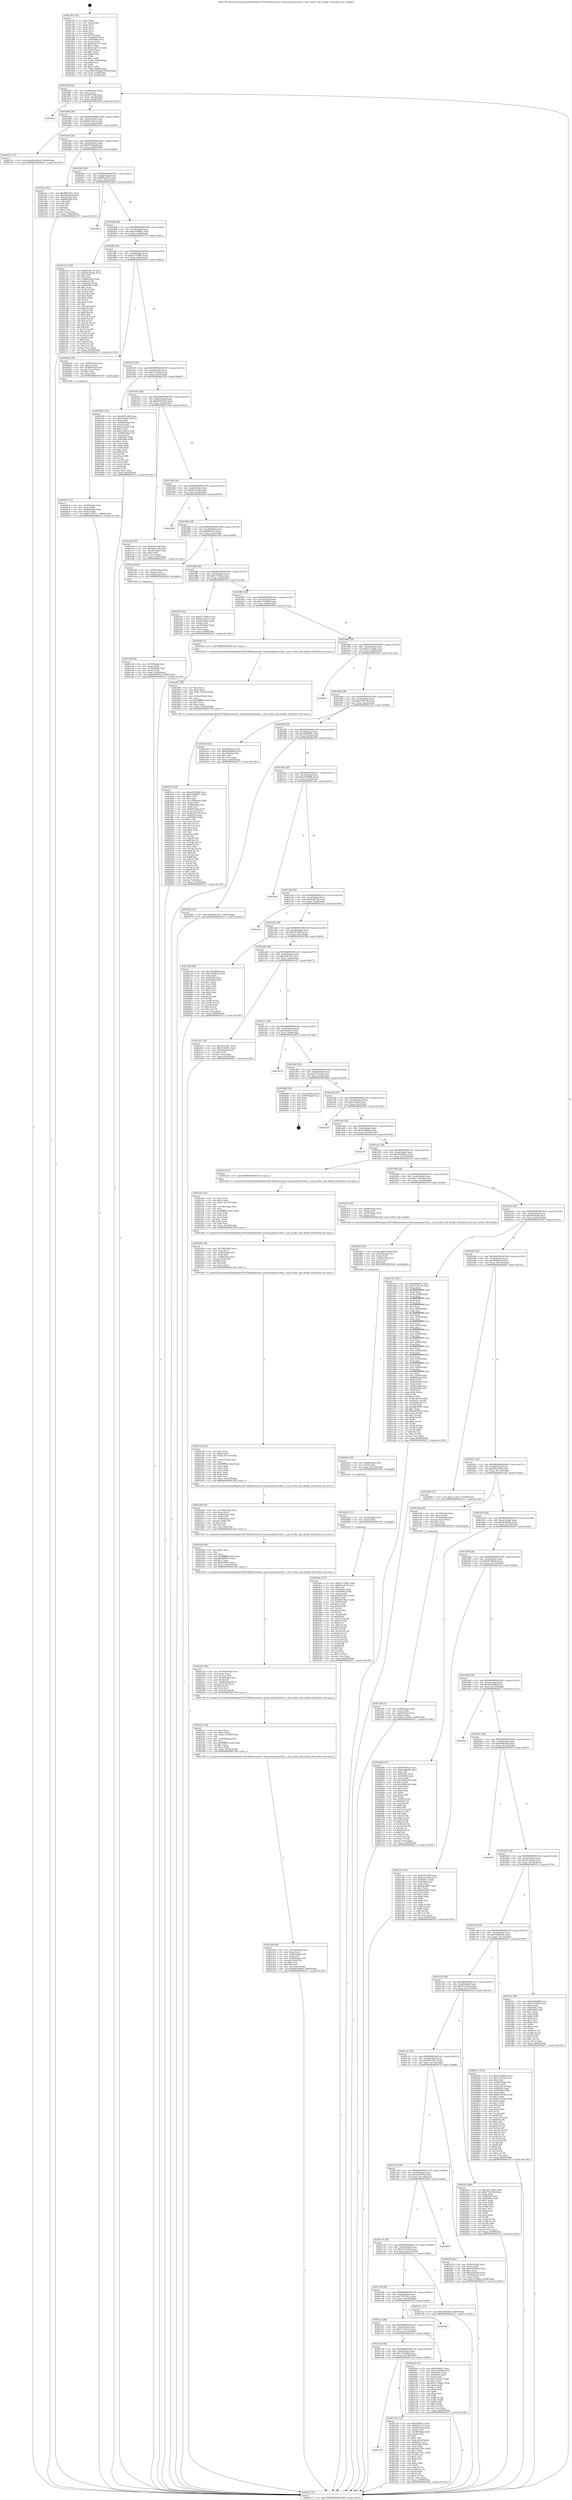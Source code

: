 digraph "0x4017f0" {
  label = "0x4017f0 (/mnt/c/Users/mathe/Desktop/tcc/POCII/binaries/extr_linuxsoundisaes18xx.c_snd_es18xx_info_double_Final-ollvm.out::main(0))"
  labelloc = "t"
  node[shape=record]

  Entry [label="",width=0.3,height=0.3,shape=circle,fillcolor=black,style=filled]
  "0x401864" [label="{
     0x401864 [32]\l
     | [instrs]\l
     &nbsp;&nbsp;0x401864 \<+6\>: mov -0x90(%rbp),%eax\l
     &nbsp;&nbsp;0x40186a \<+2\>: mov %eax,%ecx\l
     &nbsp;&nbsp;0x40186c \<+6\>: sub $0x8597cd6f,%ecx\l
     &nbsp;&nbsp;0x401872 \<+6\>: mov %eax,-0xa4(%rbp)\l
     &nbsp;&nbsp;0x401878 \<+6\>: mov %ecx,-0xa8(%rbp)\l
     &nbsp;&nbsp;0x40187e \<+6\>: je 00000000004029a2 \<main+0x11b2\>\l
  }"]
  "0x4029a2" [label="{
     0x4029a2\l
  }", style=dashed]
  "0x401884" [label="{
     0x401884 [28]\l
     | [instrs]\l
     &nbsp;&nbsp;0x401884 \<+5\>: jmp 0000000000401889 \<main+0x99\>\l
     &nbsp;&nbsp;0x401889 \<+6\>: mov -0xa4(%rbp),%eax\l
     &nbsp;&nbsp;0x40188f \<+5\>: sub $0x8eec451d,%eax\l
     &nbsp;&nbsp;0x401894 \<+6\>: mov %eax,-0xac(%rbp)\l
     &nbsp;&nbsp;0x40189a \<+6\>: je 0000000000402551 \<main+0xd61\>\l
  }"]
  Exit [label="",width=0.3,height=0.3,shape=circle,fillcolor=black,style=filled,peripheries=2]
  "0x402551" [label="{
     0x402551 [15]\l
     | [instrs]\l
     &nbsp;&nbsp;0x402551 \<+10\>: movl $0x40cd9c04,-0x90(%rbp)\l
     &nbsp;&nbsp;0x40255b \<+5\>: jmp 0000000000402a71 \<main+0x1281\>\l
  }"]
  "0x4018a0" [label="{
     0x4018a0 [28]\l
     | [instrs]\l
     &nbsp;&nbsp;0x4018a0 \<+5\>: jmp 00000000004018a5 \<main+0xb5\>\l
     &nbsp;&nbsp;0x4018a5 \<+6\>: mov -0xa4(%rbp),%eax\l
     &nbsp;&nbsp;0x4018ab \<+5\>: sub $0x97b5dedf,%eax\l
     &nbsp;&nbsp;0x4018b0 \<+6\>: mov %eax,-0xb0(%rbp)\l
     &nbsp;&nbsp;0x4018b6 \<+6\>: je 0000000000401cee \<main+0x4fe\>\l
  }"]
  "0x4024be" [label="{
     0x4024be [147]\l
     | [instrs]\l
     &nbsp;&nbsp;0x4024be \<+5\>: mov $0xd2713b81,%eax\l
     &nbsp;&nbsp;0x4024c3 \<+5\>: mov $0x8eec451d,%esi\l
     &nbsp;&nbsp;0x4024c8 \<+2\>: mov $0x1,%cl\l
     &nbsp;&nbsp;0x4024ca \<+7\>: mov 0x40505c,%edx\l
     &nbsp;&nbsp;0x4024d1 \<+8\>: mov 0x405060,%r8d\l
     &nbsp;&nbsp;0x4024d9 \<+3\>: mov %edx,%r9d\l
     &nbsp;&nbsp;0x4024dc \<+7\>: add $0x83915b33,%r9d\l
     &nbsp;&nbsp;0x4024e3 \<+4\>: sub $0x1,%r9d\l
     &nbsp;&nbsp;0x4024e7 \<+7\>: sub $0x83915b33,%r9d\l
     &nbsp;&nbsp;0x4024ee \<+4\>: imul %r9d,%edx\l
     &nbsp;&nbsp;0x4024f2 \<+3\>: and $0x1,%edx\l
     &nbsp;&nbsp;0x4024f5 \<+3\>: cmp $0x0,%edx\l
     &nbsp;&nbsp;0x4024f8 \<+4\>: sete %r10b\l
     &nbsp;&nbsp;0x4024fc \<+4\>: cmp $0xa,%r8d\l
     &nbsp;&nbsp;0x402500 \<+4\>: setl %r11b\l
     &nbsp;&nbsp;0x402504 \<+3\>: mov %r10b,%bl\l
     &nbsp;&nbsp;0x402507 \<+3\>: xor $0xff,%bl\l
     &nbsp;&nbsp;0x40250a \<+3\>: mov %r11b,%r14b\l
     &nbsp;&nbsp;0x40250d \<+4\>: xor $0xff,%r14b\l
     &nbsp;&nbsp;0x402511 \<+3\>: xor $0x0,%cl\l
     &nbsp;&nbsp;0x402514 \<+3\>: mov %bl,%r15b\l
     &nbsp;&nbsp;0x402517 \<+4\>: and $0x0,%r15b\l
     &nbsp;&nbsp;0x40251b \<+3\>: and %cl,%r10b\l
     &nbsp;&nbsp;0x40251e \<+3\>: mov %r14b,%r12b\l
     &nbsp;&nbsp;0x402521 \<+4\>: and $0x0,%r12b\l
     &nbsp;&nbsp;0x402525 \<+3\>: and %cl,%r11b\l
     &nbsp;&nbsp;0x402528 \<+3\>: or %r10b,%r15b\l
     &nbsp;&nbsp;0x40252b \<+3\>: or %r11b,%r12b\l
     &nbsp;&nbsp;0x40252e \<+3\>: xor %r12b,%r15b\l
     &nbsp;&nbsp;0x402531 \<+3\>: or %r14b,%bl\l
     &nbsp;&nbsp;0x402534 \<+3\>: xor $0xff,%bl\l
     &nbsp;&nbsp;0x402537 \<+3\>: or $0x0,%cl\l
     &nbsp;&nbsp;0x40253a \<+2\>: and %cl,%bl\l
     &nbsp;&nbsp;0x40253c \<+3\>: or %bl,%r15b\l
     &nbsp;&nbsp;0x40253f \<+4\>: test $0x1,%r15b\l
     &nbsp;&nbsp;0x402543 \<+3\>: cmovne %esi,%eax\l
     &nbsp;&nbsp;0x402546 \<+6\>: mov %eax,-0x90(%rbp)\l
     &nbsp;&nbsp;0x40254c \<+5\>: jmp 0000000000402a71 \<main+0x1281\>\l
  }"]
  "0x401cee" [label="{
     0x401cee [53]\l
     | [instrs]\l
     &nbsp;&nbsp;0x401cee \<+5\>: mov $0x9f0add7c,%eax\l
     &nbsp;&nbsp;0x401cf3 \<+5\>: mov $0x30b24a06,%ecx\l
     &nbsp;&nbsp;0x401cf8 \<+6\>: mov -0x8a(%rbp),%dl\l
     &nbsp;&nbsp;0x401cfe \<+7\>: mov -0x89(%rbp),%sil\l
     &nbsp;&nbsp;0x401d05 \<+3\>: mov %dl,%dil\l
     &nbsp;&nbsp;0x401d08 \<+3\>: and %sil,%dil\l
     &nbsp;&nbsp;0x401d0b \<+3\>: xor %sil,%dl\l
     &nbsp;&nbsp;0x401d0e \<+3\>: or %dl,%dil\l
     &nbsp;&nbsp;0x401d11 \<+4\>: test $0x1,%dil\l
     &nbsp;&nbsp;0x401d15 \<+3\>: cmovne %ecx,%eax\l
     &nbsp;&nbsp;0x401d18 \<+6\>: mov %eax,-0x90(%rbp)\l
     &nbsp;&nbsp;0x401d1e \<+5\>: jmp 0000000000402a71 \<main+0x1281\>\l
  }"]
  "0x4018bc" [label="{
     0x4018bc [28]\l
     | [instrs]\l
     &nbsp;&nbsp;0x4018bc \<+5\>: jmp 00000000004018c1 \<main+0xd1\>\l
     &nbsp;&nbsp;0x4018c1 \<+6\>: mov -0xa4(%rbp),%eax\l
     &nbsp;&nbsp;0x4018c7 \<+5\>: sub $0x9f0add7c,%eax\l
     &nbsp;&nbsp;0x4018cc \<+6\>: mov %eax,-0xb4(%rbp)\l
     &nbsp;&nbsp;0x4018d2 \<+6\>: je 00000000004028e2 \<main+0x10f2\>\l
  }"]
  "0x402a71" [label="{
     0x402a71 [5]\l
     | [instrs]\l
     &nbsp;&nbsp;0x402a71 \<+5\>: jmp 0000000000401864 \<main+0x74\>\l
  }"]
  "0x4017f0" [label="{
     0x4017f0 [116]\l
     | [instrs]\l
     &nbsp;&nbsp;0x4017f0 \<+1\>: push %rbp\l
     &nbsp;&nbsp;0x4017f1 \<+3\>: mov %rsp,%rbp\l
     &nbsp;&nbsp;0x4017f4 \<+2\>: push %r15\l
     &nbsp;&nbsp;0x4017f6 \<+2\>: push %r14\l
     &nbsp;&nbsp;0x4017f8 \<+2\>: push %r13\l
     &nbsp;&nbsp;0x4017fa \<+2\>: push %r12\l
     &nbsp;&nbsp;0x4017fc \<+1\>: push %rbx\l
     &nbsp;&nbsp;0x4017fd \<+7\>: sub $0x178,%rsp\l
     &nbsp;&nbsp;0x401804 \<+7\>: mov 0x40505c,%eax\l
     &nbsp;&nbsp;0x40180b \<+7\>: mov 0x405060,%ecx\l
     &nbsp;&nbsp;0x401812 \<+2\>: mov %eax,%edx\l
     &nbsp;&nbsp;0x401814 \<+6\>: sub $0x41af2735,%edx\l
     &nbsp;&nbsp;0x40181a \<+3\>: sub $0x1,%edx\l
     &nbsp;&nbsp;0x40181d \<+6\>: add $0x41af2735,%edx\l
     &nbsp;&nbsp;0x401823 \<+3\>: imul %edx,%eax\l
     &nbsp;&nbsp;0x401826 \<+3\>: and $0x1,%eax\l
     &nbsp;&nbsp;0x401829 \<+3\>: cmp $0x0,%eax\l
     &nbsp;&nbsp;0x40182c \<+4\>: sete %r8b\l
     &nbsp;&nbsp;0x401830 \<+4\>: and $0x1,%r8b\l
     &nbsp;&nbsp;0x401834 \<+7\>: mov %r8b,-0x8a(%rbp)\l
     &nbsp;&nbsp;0x40183b \<+3\>: cmp $0xa,%ecx\l
     &nbsp;&nbsp;0x40183e \<+4\>: setl %r8b\l
     &nbsp;&nbsp;0x401842 \<+4\>: and $0x1,%r8b\l
     &nbsp;&nbsp;0x401846 \<+7\>: mov %r8b,-0x89(%rbp)\l
     &nbsp;&nbsp;0x40184d \<+10\>: movl $0x97b5dedf,-0x90(%rbp)\l
     &nbsp;&nbsp;0x401857 \<+6\>: mov %edi,-0x94(%rbp)\l
     &nbsp;&nbsp;0x40185d \<+7\>: mov %rsi,-0xa0(%rbp)\l
  }"]
  "0x4024b2" [label="{
     0x4024b2 [12]\l
     | [instrs]\l
     &nbsp;&nbsp;0x4024b2 \<+4\>: mov -0x50(%rbp),%rdi\l
     &nbsp;&nbsp;0x4024b6 \<+3\>: mov (%rdi),%rdi\l
     &nbsp;&nbsp;0x4024b9 \<+5\>: call 0000000000401030 \<free@plt\>\l
     | [calls]\l
     &nbsp;&nbsp;0x401030 \{1\} (unknown)\l
  }"]
  "0x4028e2" [label="{
     0x4028e2\l
  }", style=dashed]
  "0x4018d8" [label="{
     0x4018d8 [28]\l
     | [instrs]\l
     &nbsp;&nbsp;0x4018d8 \<+5\>: jmp 00000000004018dd \<main+0xed\>\l
     &nbsp;&nbsp;0x4018dd \<+6\>: mov -0xa4(%rbp),%eax\l
     &nbsp;&nbsp;0x4018e3 \<+5\>: sub $0xa1b8009c,%eax\l
     &nbsp;&nbsp;0x4018e8 \<+6\>: mov %eax,-0xb8(%rbp)\l
     &nbsp;&nbsp;0x4018ee \<+6\>: je 0000000000402732 \<main+0xf42\>\l
  }"]
  "0x4024a0" [label="{
     0x4024a0 [18]\l
     | [instrs]\l
     &nbsp;&nbsp;0x4024a0 \<+4\>: mov -0x68(%rbp),%rdi\l
     &nbsp;&nbsp;0x4024a4 \<+3\>: mov (%rdi),%rdi\l
     &nbsp;&nbsp;0x4024a7 \<+6\>: mov %eax,-0x170(%rbp)\l
     &nbsp;&nbsp;0x4024ad \<+5\>: call 0000000000401030 \<free@plt\>\l
     | [calls]\l
     &nbsp;&nbsp;0x401030 \{1\} (unknown)\l
  }"]
  "0x402732" [label="{
     0x402732 [154]\l
     | [instrs]\l
     &nbsp;&nbsp;0x402732 \<+5\>: mov $0xf9168734,%eax\l
     &nbsp;&nbsp;0x402737 \<+5\>: mov $0x641e5ada,%ecx\l
     &nbsp;&nbsp;0x40273c \<+2\>: mov $0x1,%dl\l
     &nbsp;&nbsp;0x40273e \<+2\>: xor %esi,%esi\l
     &nbsp;&nbsp;0x402740 \<+7\>: mov -0x88(%rbp),%rdi\l
     &nbsp;&nbsp;0x402747 \<+6\>: movl $0x0,(%rdi)\l
     &nbsp;&nbsp;0x40274d \<+8\>: mov 0x40505c,%r8d\l
     &nbsp;&nbsp;0x402755 \<+8\>: mov 0x405060,%r9d\l
     &nbsp;&nbsp;0x40275d \<+3\>: sub $0x1,%esi\l
     &nbsp;&nbsp;0x402760 \<+3\>: mov %r8d,%r10d\l
     &nbsp;&nbsp;0x402763 \<+3\>: add %esi,%r10d\l
     &nbsp;&nbsp;0x402766 \<+4\>: imul %r10d,%r8d\l
     &nbsp;&nbsp;0x40276a \<+4\>: and $0x1,%r8d\l
     &nbsp;&nbsp;0x40276e \<+4\>: cmp $0x0,%r8d\l
     &nbsp;&nbsp;0x402772 \<+4\>: sete %r11b\l
     &nbsp;&nbsp;0x402776 \<+4\>: cmp $0xa,%r9d\l
     &nbsp;&nbsp;0x40277a \<+3\>: setl %bl\l
     &nbsp;&nbsp;0x40277d \<+3\>: mov %r11b,%r14b\l
     &nbsp;&nbsp;0x402780 \<+4\>: xor $0xff,%r14b\l
     &nbsp;&nbsp;0x402784 \<+3\>: mov %bl,%r15b\l
     &nbsp;&nbsp;0x402787 \<+4\>: xor $0xff,%r15b\l
     &nbsp;&nbsp;0x40278b \<+3\>: xor $0x0,%dl\l
     &nbsp;&nbsp;0x40278e \<+3\>: mov %r14b,%r12b\l
     &nbsp;&nbsp;0x402791 \<+4\>: and $0x0,%r12b\l
     &nbsp;&nbsp;0x402795 \<+3\>: and %dl,%r11b\l
     &nbsp;&nbsp;0x402798 \<+3\>: mov %r15b,%r13b\l
     &nbsp;&nbsp;0x40279b \<+4\>: and $0x0,%r13b\l
     &nbsp;&nbsp;0x40279f \<+2\>: and %dl,%bl\l
     &nbsp;&nbsp;0x4027a1 \<+3\>: or %r11b,%r12b\l
     &nbsp;&nbsp;0x4027a4 \<+3\>: or %bl,%r13b\l
     &nbsp;&nbsp;0x4027a7 \<+3\>: xor %r13b,%r12b\l
     &nbsp;&nbsp;0x4027aa \<+3\>: or %r15b,%r14b\l
     &nbsp;&nbsp;0x4027ad \<+4\>: xor $0xff,%r14b\l
     &nbsp;&nbsp;0x4027b1 \<+3\>: or $0x0,%dl\l
     &nbsp;&nbsp;0x4027b4 \<+3\>: and %dl,%r14b\l
     &nbsp;&nbsp;0x4027b7 \<+3\>: or %r14b,%r12b\l
     &nbsp;&nbsp;0x4027ba \<+4\>: test $0x1,%r12b\l
     &nbsp;&nbsp;0x4027be \<+3\>: cmovne %ecx,%eax\l
     &nbsp;&nbsp;0x4027c1 \<+6\>: mov %eax,-0x90(%rbp)\l
     &nbsp;&nbsp;0x4027c7 \<+5\>: jmp 0000000000402a71 \<main+0x1281\>\l
  }"]
  "0x4018f4" [label="{
     0x4018f4 [28]\l
     | [instrs]\l
     &nbsp;&nbsp;0x4018f4 \<+5\>: jmp 00000000004018f9 \<main+0x109\>\l
     &nbsp;&nbsp;0x4018f9 \<+6\>: mov -0xa4(%rbp),%eax\l
     &nbsp;&nbsp;0x4018ff \<+5\>: sub $0xb2719985,%eax\l
     &nbsp;&nbsp;0x401904 \<+6\>: mov %eax,-0xbc(%rbp)\l
     &nbsp;&nbsp;0x40190a \<+6\>: je 00000000004020a5 \<main+0x8b5\>\l
  }"]
  "0x402483" [label="{
     0x402483 [29]\l
     | [instrs]\l
     &nbsp;&nbsp;0x402483 \<+10\>: movabs $0x4030b6,%rdi\l
     &nbsp;&nbsp;0x40248d \<+4\>: mov -0x40(%rbp),%rsi\l
     &nbsp;&nbsp;0x402491 \<+2\>: mov %eax,(%rsi)\l
     &nbsp;&nbsp;0x402493 \<+4\>: mov -0x40(%rbp),%rsi\l
     &nbsp;&nbsp;0x402497 \<+2\>: mov (%rsi),%esi\l
     &nbsp;&nbsp;0x402499 \<+2\>: mov $0x0,%al\l
     &nbsp;&nbsp;0x40249b \<+5\>: call 0000000000401040 \<printf@plt\>\l
     | [calls]\l
     &nbsp;&nbsp;0x401040 \{1\} (unknown)\l
  }"]
  "0x4020a5" [label="{
     0x4020a5 [29]\l
     | [instrs]\l
     &nbsp;&nbsp;0x4020a5 \<+4\>: mov -0x58(%rbp),%rax\l
     &nbsp;&nbsp;0x4020a9 \<+6\>: movl $0x1,(%rax)\l
     &nbsp;&nbsp;0x4020af \<+4\>: mov -0x58(%rbp),%rax\l
     &nbsp;&nbsp;0x4020b3 \<+3\>: movslq (%rax),%rax\l
     &nbsp;&nbsp;0x4020b6 \<+4\>: shl $0x5,%rax\l
     &nbsp;&nbsp;0x4020ba \<+3\>: mov %rax,%rdi\l
     &nbsp;&nbsp;0x4020bd \<+5\>: call 0000000000401050 \<malloc@plt\>\l
     | [calls]\l
     &nbsp;&nbsp;0x401050 \{1\} (unknown)\l
  }"]
  "0x401910" [label="{
     0x401910 [28]\l
     | [instrs]\l
     &nbsp;&nbsp;0x401910 \<+5\>: jmp 0000000000401915 \<main+0x125\>\l
     &nbsp;&nbsp;0x401915 \<+6\>: mov -0xa4(%rbp),%eax\l
     &nbsp;&nbsp;0x40191b \<+5\>: sub $0xb333a2a9,%eax\l
     &nbsp;&nbsp;0x401920 \<+6\>: mov %eax,-0xc0(%rbp)\l
     &nbsp;&nbsp;0x401926 \<+6\>: je 0000000000402399 \<main+0xba9\>\l
  }"]
  "0x40230d" [label="{
     0x40230d [49]\l
     | [instrs]\l
     &nbsp;&nbsp;0x40230d \<+6\>: mov -0x16c(%rbp),%ecx\l
     &nbsp;&nbsp;0x402313 \<+3\>: imul %eax,%ecx\l
     &nbsp;&nbsp;0x402316 \<+4\>: mov -0x50(%rbp),%r8\l
     &nbsp;&nbsp;0x40231a \<+3\>: mov (%r8),%r8\l
     &nbsp;&nbsp;0x40231d \<+4\>: mov -0x48(%rbp),%r9\l
     &nbsp;&nbsp;0x402321 \<+3\>: movslq (%r9),%r9\l
     &nbsp;&nbsp;0x402324 \<+4\>: shl $0x5,%r9\l
     &nbsp;&nbsp;0x402328 \<+3\>: add %r9,%r8\l
     &nbsp;&nbsp;0x40232b \<+4\>: mov %ecx,0x18(%r8)\l
     &nbsp;&nbsp;0x40232f \<+10\>: movl $0x48336bd2,-0x90(%rbp)\l
     &nbsp;&nbsp;0x402339 \<+5\>: jmp 0000000000402a71 \<main+0x1281\>\l
  }"]
  "0x402399" [label="{
     0x402399 [114]\l
     | [instrs]\l
     &nbsp;&nbsp;0x402399 \<+5\>: mov $0x8597cd6f,%eax\l
     &nbsp;&nbsp;0x40239e \<+5\>: mov $0x30dbde16,%ecx\l
     &nbsp;&nbsp;0x4023a3 \<+2\>: xor %edx,%edx\l
     &nbsp;&nbsp;0x4023a5 \<+4\>: mov -0x48(%rbp),%rsi\l
     &nbsp;&nbsp;0x4023a9 \<+2\>: mov (%rsi),%edi\l
     &nbsp;&nbsp;0x4023ab \<+6\>: add $0x25cdac8,%edi\l
     &nbsp;&nbsp;0x4023b1 \<+3\>: add $0x1,%edi\l
     &nbsp;&nbsp;0x4023b4 \<+6\>: sub $0x25cdac8,%edi\l
     &nbsp;&nbsp;0x4023ba \<+4\>: mov -0x48(%rbp),%rsi\l
     &nbsp;&nbsp;0x4023be \<+2\>: mov %edi,(%rsi)\l
     &nbsp;&nbsp;0x4023c0 \<+7\>: mov 0x40505c,%edi\l
     &nbsp;&nbsp;0x4023c7 \<+8\>: mov 0x405060,%r8d\l
     &nbsp;&nbsp;0x4023cf \<+3\>: sub $0x1,%edx\l
     &nbsp;&nbsp;0x4023d2 \<+3\>: mov %edi,%r9d\l
     &nbsp;&nbsp;0x4023d5 \<+3\>: add %edx,%r9d\l
     &nbsp;&nbsp;0x4023d8 \<+4\>: imul %r9d,%edi\l
     &nbsp;&nbsp;0x4023dc \<+3\>: and $0x1,%edi\l
     &nbsp;&nbsp;0x4023df \<+3\>: cmp $0x0,%edi\l
     &nbsp;&nbsp;0x4023e2 \<+4\>: sete %r10b\l
     &nbsp;&nbsp;0x4023e6 \<+4\>: cmp $0xa,%r8d\l
     &nbsp;&nbsp;0x4023ea \<+4\>: setl %r11b\l
     &nbsp;&nbsp;0x4023ee \<+3\>: mov %r10b,%bl\l
     &nbsp;&nbsp;0x4023f1 \<+3\>: and %r11b,%bl\l
     &nbsp;&nbsp;0x4023f4 \<+3\>: xor %r11b,%r10b\l
     &nbsp;&nbsp;0x4023f7 \<+3\>: or %r10b,%bl\l
     &nbsp;&nbsp;0x4023fa \<+3\>: test $0x1,%bl\l
     &nbsp;&nbsp;0x4023fd \<+3\>: cmovne %ecx,%eax\l
     &nbsp;&nbsp;0x402400 \<+6\>: mov %eax,-0x90(%rbp)\l
     &nbsp;&nbsp;0x402406 \<+5\>: jmp 0000000000402a71 \<main+0x1281\>\l
  }"]
  "0x40192c" [label="{
     0x40192c [28]\l
     | [instrs]\l
     &nbsp;&nbsp;0x40192c \<+5\>: jmp 0000000000401931 \<main+0x141\>\l
     &nbsp;&nbsp;0x401931 \<+6\>: mov -0xa4(%rbp),%eax\l
     &nbsp;&nbsp;0x401937 \<+5\>: sub $0xbde9565a,%eax\l
     &nbsp;&nbsp;0x40193c \<+6\>: mov %eax,-0xc4(%rbp)\l
     &nbsp;&nbsp;0x401942 \<+6\>: je 0000000000401ebd \<main+0x6cd\>\l
  }"]
  "0x4022e1" [label="{
     0x4022e1 [44]\l
     | [instrs]\l
     &nbsp;&nbsp;0x4022e1 \<+2\>: xor %ecx,%ecx\l
     &nbsp;&nbsp;0x4022e3 \<+5\>: mov $0x2,%edx\l
     &nbsp;&nbsp;0x4022e8 \<+6\>: mov %edx,-0x168(%rbp)\l
     &nbsp;&nbsp;0x4022ee \<+1\>: cltd\l
     &nbsp;&nbsp;0x4022ef \<+6\>: mov -0x168(%rbp),%esi\l
     &nbsp;&nbsp;0x4022f5 \<+2\>: idiv %esi\l
     &nbsp;&nbsp;0x4022f7 \<+6\>: imul $0xfffffffe,%edx,%edx\l
     &nbsp;&nbsp;0x4022fd \<+3\>: sub $0x1,%ecx\l
     &nbsp;&nbsp;0x402300 \<+2\>: sub %ecx,%edx\l
     &nbsp;&nbsp;0x402302 \<+6\>: mov %edx,-0x16c(%rbp)\l
     &nbsp;&nbsp;0x402308 \<+5\>: call 0000000000401160 \<next_i\>\l
     | [calls]\l
     &nbsp;&nbsp;0x401160 \{1\} (/mnt/c/Users/mathe/Desktop/tcc/POCII/binaries/extr_linuxsoundisaes18xx.c_snd_es18xx_info_double_Final-ollvm.out::next_i)\l
  }"]
  "0x401ebd" [label="{
     0x401ebd [30]\l
     | [instrs]\l
     &nbsp;&nbsp;0x401ebd \<+5\>: mov $0xbf19ccb6,%eax\l
     &nbsp;&nbsp;0x401ec2 \<+5\>: mov $0x3dda1c94,%ecx\l
     &nbsp;&nbsp;0x401ec7 \<+3\>: mov -0x34(%rbp),%edx\l
     &nbsp;&nbsp;0x401eca \<+3\>: cmp $0x0,%edx\l
     &nbsp;&nbsp;0x401ecd \<+3\>: cmove %ecx,%eax\l
     &nbsp;&nbsp;0x401ed0 \<+6\>: mov %eax,-0x90(%rbp)\l
     &nbsp;&nbsp;0x401ed6 \<+5\>: jmp 0000000000402a71 \<main+0x1281\>\l
  }"]
  "0x401948" [label="{
     0x401948 [28]\l
     | [instrs]\l
     &nbsp;&nbsp;0x401948 \<+5\>: jmp 000000000040194d \<main+0x15d\>\l
     &nbsp;&nbsp;0x40194d \<+6\>: mov -0xa4(%rbp),%eax\l
     &nbsp;&nbsp;0x401953 \<+5\>: sub $0xbf19ccb6,%eax\l
     &nbsp;&nbsp;0x401958 \<+6\>: mov %eax,-0xc8(%rbp)\l
     &nbsp;&nbsp;0x40195e \<+6\>: je 0000000000402560 \<main+0xd70\>\l
  }"]
  "0x4022b7" [label="{
     0x4022b7 [42]\l
     | [instrs]\l
     &nbsp;&nbsp;0x4022b7 \<+6\>: mov -0x164(%rbp),%ecx\l
     &nbsp;&nbsp;0x4022bd \<+3\>: imul %eax,%ecx\l
     &nbsp;&nbsp;0x4022c0 \<+3\>: movslq %ecx,%r8\l
     &nbsp;&nbsp;0x4022c3 \<+4\>: mov -0x50(%rbp),%r9\l
     &nbsp;&nbsp;0x4022c7 \<+3\>: mov (%r9),%r9\l
     &nbsp;&nbsp;0x4022ca \<+4\>: mov -0x48(%rbp),%r10\l
     &nbsp;&nbsp;0x4022ce \<+3\>: movslq (%r10),%r10\l
     &nbsp;&nbsp;0x4022d1 \<+4\>: shl $0x5,%r10\l
     &nbsp;&nbsp;0x4022d5 \<+3\>: add %r10,%r9\l
     &nbsp;&nbsp;0x4022d8 \<+4\>: mov %r8,0x10(%r9)\l
     &nbsp;&nbsp;0x4022dc \<+5\>: call 0000000000401160 \<next_i\>\l
     | [calls]\l
     &nbsp;&nbsp;0x401160 \{1\} (/mnt/c/Users/mathe/Desktop/tcc/POCII/binaries/extr_linuxsoundisaes18xx.c_snd_es18xx_info_double_Final-ollvm.out::next_i)\l
  }"]
  "0x402560" [label="{
     0x402560\l
  }", style=dashed]
  "0x401964" [label="{
     0x401964 [28]\l
     | [instrs]\l
     &nbsp;&nbsp;0x401964 \<+5\>: jmp 0000000000401969 \<main+0x179\>\l
     &nbsp;&nbsp;0x401969 \<+6\>: mov -0xa4(%rbp),%eax\l
     &nbsp;&nbsp;0x40196f \<+5\>: sub $0xbfbf54a5,%eax\l
     &nbsp;&nbsp;0x401974 \<+6\>: mov %eax,-0xcc(%rbp)\l
     &nbsp;&nbsp;0x40197a \<+6\>: je 0000000000401e8f \<main+0x69f\>\l
  }"]
  "0x40228f" [label="{
     0x40228f [40]\l
     | [instrs]\l
     &nbsp;&nbsp;0x40228f \<+5\>: mov $0x2,%ecx\l
     &nbsp;&nbsp;0x402294 \<+1\>: cltd\l
     &nbsp;&nbsp;0x402295 \<+2\>: idiv %ecx\l
     &nbsp;&nbsp;0x402297 \<+6\>: imul $0xfffffffe,%edx,%ecx\l
     &nbsp;&nbsp;0x40229d \<+6\>: add $0x400ff3c3,%ecx\l
     &nbsp;&nbsp;0x4022a3 \<+3\>: add $0x1,%ecx\l
     &nbsp;&nbsp;0x4022a6 \<+6\>: sub $0x400ff3c3,%ecx\l
     &nbsp;&nbsp;0x4022ac \<+6\>: mov %ecx,-0x164(%rbp)\l
     &nbsp;&nbsp;0x4022b2 \<+5\>: call 0000000000401160 \<next_i\>\l
     | [calls]\l
     &nbsp;&nbsp;0x401160 \{1\} (/mnt/c/Users/mathe/Desktop/tcc/POCII/binaries/extr_linuxsoundisaes18xx.c_snd_es18xx_info_double_Final-ollvm.out::next_i)\l
  }"]
  "0x401e8f" [label="{
     0x401e8f [16]\l
     | [instrs]\l
     &nbsp;&nbsp;0x401e8f \<+4\>: mov -0x80(%rbp),%rax\l
     &nbsp;&nbsp;0x401e93 \<+3\>: mov (%rax),%rax\l
     &nbsp;&nbsp;0x401e96 \<+4\>: mov 0x8(%rax),%rdi\l
     &nbsp;&nbsp;0x401e9a \<+5\>: call 0000000000401060 \<atoi@plt\>\l
     | [calls]\l
     &nbsp;&nbsp;0x401060 \{1\} (unknown)\l
  }"]
  "0x401980" [label="{
     0x401980 [28]\l
     | [instrs]\l
     &nbsp;&nbsp;0x401980 \<+5\>: jmp 0000000000401985 \<main+0x195\>\l
     &nbsp;&nbsp;0x401985 \<+6\>: mov -0xa4(%rbp),%eax\l
     &nbsp;&nbsp;0x40198b \<+5\>: sub $0xc17fe9ae,%eax\l
     &nbsp;&nbsp;0x401990 \<+6\>: mov %eax,-0xd0(%rbp)\l
     &nbsp;&nbsp;0x401996 \<+6\>: je 0000000000401f18 \<main+0x728\>\l
  }"]
  "0x402268" [label="{
     0x402268 [39]\l
     | [instrs]\l
     &nbsp;&nbsp;0x402268 \<+6\>: mov -0x160(%rbp),%ecx\l
     &nbsp;&nbsp;0x40226e \<+3\>: imul %eax,%ecx\l
     &nbsp;&nbsp;0x402271 \<+4\>: mov -0x50(%rbp),%r8\l
     &nbsp;&nbsp;0x402275 \<+3\>: mov (%r8),%r8\l
     &nbsp;&nbsp;0x402278 \<+4\>: mov -0x48(%rbp),%r9\l
     &nbsp;&nbsp;0x40227c \<+3\>: movslq (%r9),%r9\l
     &nbsp;&nbsp;0x40227f \<+4\>: shl $0x5,%r9\l
     &nbsp;&nbsp;0x402283 \<+3\>: add %r9,%r8\l
     &nbsp;&nbsp;0x402286 \<+4\>: mov %ecx,0x8(%r8)\l
     &nbsp;&nbsp;0x40228a \<+5\>: call 0000000000401160 \<next_i\>\l
     | [calls]\l
     &nbsp;&nbsp;0x401160 \{1\} (/mnt/c/Users/mathe/Desktop/tcc/POCII/binaries/extr_linuxsoundisaes18xx.c_snd_es18xx_info_double_Final-ollvm.out::next_i)\l
  }"]
  "0x401f18" [label="{
     0x401f18 [36]\l
     | [instrs]\l
     &nbsp;&nbsp;0x401f18 \<+5\>: mov $0xb2719985,%eax\l
     &nbsp;&nbsp;0x401f1d \<+5\>: mov $0x54c3dee1,%ecx\l
     &nbsp;&nbsp;0x401f22 \<+4\>: mov -0x60(%rbp),%rdx\l
     &nbsp;&nbsp;0x401f26 \<+2\>: mov (%rdx),%esi\l
     &nbsp;&nbsp;0x401f28 \<+4\>: mov -0x70(%rbp),%rdx\l
     &nbsp;&nbsp;0x401f2c \<+2\>: cmp (%rdx),%esi\l
     &nbsp;&nbsp;0x401f2e \<+3\>: cmovl %ecx,%eax\l
     &nbsp;&nbsp;0x401f31 \<+6\>: mov %eax,-0x90(%rbp)\l
     &nbsp;&nbsp;0x401f37 \<+5\>: jmp 0000000000402a71 \<main+0x1281\>\l
  }"]
  "0x40199c" [label="{
     0x40199c [28]\l
     | [instrs]\l
     &nbsp;&nbsp;0x40199c \<+5\>: jmp 00000000004019a1 \<main+0x1b1\>\l
     &nbsp;&nbsp;0x4019a1 \<+6\>: mov -0xa4(%rbp),%eax\l
     &nbsp;&nbsp;0x4019a7 \<+5\>: sub $0xcc55f4d0,%eax\l
     &nbsp;&nbsp;0x4019ac \<+6\>: mov %eax,-0xd4(%rbp)\l
     &nbsp;&nbsp;0x4019b2 \<+6\>: je 0000000000401f92 \<main+0x7a2\>\l
  }"]
  "0x402234" [label="{
     0x402234 [52]\l
     | [instrs]\l
     &nbsp;&nbsp;0x402234 \<+2\>: xor %ecx,%ecx\l
     &nbsp;&nbsp;0x402236 \<+5\>: mov $0x2,%edx\l
     &nbsp;&nbsp;0x40223b \<+6\>: mov %edx,-0x15c(%rbp)\l
     &nbsp;&nbsp;0x402241 \<+1\>: cltd\l
     &nbsp;&nbsp;0x402242 \<+6\>: mov -0x15c(%rbp),%esi\l
     &nbsp;&nbsp;0x402248 \<+2\>: idiv %esi\l
     &nbsp;&nbsp;0x40224a \<+6\>: imul $0xfffffffe,%edx,%edx\l
     &nbsp;&nbsp;0x402250 \<+2\>: mov %ecx,%edi\l
     &nbsp;&nbsp;0x402252 \<+2\>: sub %edx,%edi\l
     &nbsp;&nbsp;0x402254 \<+2\>: mov %ecx,%edx\l
     &nbsp;&nbsp;0x402256 \<+3\>: sub $0x1,%edx\l
     &nbsp;&nbsp;0x402259 \<+2\>: add %edx,%edi\l
     &nbsp;&nbsp;0x40225b \<+2\>: sub %edi,%ecx\l
     &nbsp;&nbsp;0x40225d \<+6\>: mov %ecx,-0x160(%rbp)\l
     &nbsp;&nbsp;0x402263 \<+5\>: call 0000000000401160 \<next_i\>\l
     | [calls]\l
     &nbsp;&nbsp;0x401160 \{1\} (/mnt/c/Users/mathe/Desktop/tcc/POCII/binaries/extr_linuxsoundisaes18xx.c_snd_es18xx_info_double_Final-ollvm.out::next_i)\l
  }"]
  "0x401f92" [label="{
     0x401f92 [5]\l
     | [instrs]\l
     &nbsp;&nbsp;0x401f92 \<+5\>: call 0000000000401160 \<next_i\>\l
     | [calls]\l
     &nbsp;&nbsp;0x401160 \{1\} (/mnt/c/Users/mathe/Desktop/tcc/POCII/binaries/extr_linuxsoundisaes18xx.c_snd_es18xx_info_double_Final-ollvm.out::next_i)\l
  }"]
  "0x4019b8" [label="{
     0x4019b8 [28]\l
     | [instrs]\l
     &nbsp;&nbsp;0x4019b8 \<+5\>: jmp 00000000004019bd \<main+0x1cd\>\l
     &nbsp;&nbsp;0x4019bd \<+6\>: mov -0xa4(%rbp),%eax\l
     &nbsp;&nbsp;0x4019c3 \<+5\>: sub $0xd2713b81,%eax\l
     &nbsp;&nbsp;0x4019c8 \<+6\>: mov %eax,-0xd8(%rbp)\l
     &nbsp;&nbsp;0x4019ce \<+6\>: je 00000000004029cc \<main+0x11dc\>\l
  }"]
  "0x40220e" [label="{
     0x40220e [38]\l
     | [instrs]\l
     &nbsp;&nbsp;0x40220e \<+6\>: mov -0x158(%rbp),%ecx\l
     &nbsp;&nbsp;0x402214 \<+3\>: imul %eax,%ecx\l
     &nbsp;&nbsp;0x402217 \<+4\>: mov -0x50(%rbp),%r8\l
     &nbsp;&nbsp;0x40221b \<+3\>: mov (%r8),%r8\l
     &nbsp;&nbsp;0x40221e \<+4\>: mov -0x48(%rbp),%r9\l
     &nbsp;&nbsp;0x402222 \<+3\>: movslq (%r9),%r9\l
     &nbsp;&nbsp;0x402225 \<+4\>: shl $0x5,%r9\l
     &nbsp;&nbsp;0x402229 \<+3\>: add %r9,%r8\l
     &nbsp;&nbsp;0x40222c \<+3\>: mov %ecx,(%r8)\l
     &nbsp;&nbsp;0x40222f \<+5\>: call 0000000000401160 \<next_i\>\l
     | [calls]\l
     &nbsp;&nbsp;0x401160 \{1\} (/mnt/c/Users/mathe/Desktop/tcc/POCII/binaries/extr_linuxsoundisaes18xx.c_snd_es18xx_info_double_Final-ollvm.out::next_i)\l
  }"]
  "0x4029cc" [label="{
     0x4029cc\l
  }", style=dashed]
  "0x4019d4" [label="{
     0x4019d4 [28]\l
     | [instrs]\l
     &nbsp;&nbsp;0x4019d4 \<+5\>: jmp 00000000004019d9 \<main+0x1e9\>\l
     &nbsp;&nbsp;0x4019d9 \<+6\>: mov -0xa4(%rbp),%eax\l
     &nbsp;&nbsp;0x4019df \<+5\>: sub $0xd7c4475b,%eax\l
     &nbsp;&nbsp;0x4019e4 \<+6\>: mov %eax,-0xdc(%rbp)\l
     &nbsp;&nbsp;0x4019ea \<+6\>: je 0000000000401e50 \<main+0x660\>\l
  }"]
  "0x4021da" [label="{
     0x4021da [52]\l
     | [instrs]\l
     &nbsp;&nbsp;0x4021da \<+2\>: xor %ecx,%ecx\l
     &nbsp;&nbsp;0x4021dc \<+5\>: mov $0x2,%edx\l
     &nbsp;&nbsp;0x4021e1 \<+6\>: mov %edx,-0x154(%rbp)\l
     &nbsp;&nbsp;0x4021e7 \<+1\>: cltd\l
     &nbsp;&nbsp;0x4021e8 \<+6\>: mov -0x154(%rbp),%esi\l
     &nbsp;&nbsp;0x4021ee \<+2\>: idiv %esi\l
     &nbsp;&nbsp;0x4021f0 \<+6\>: imul $0xfffffffe,%edx,%edx\l
     &nbsp;&nbsp;0x4021f6 \<+2\>: mov %ecx,%edi\l
     &nbsp;&nbsp;0x4021f8 \<+2\>: sub %edx,%edi\l
     &nbsp;&nbsp;0x4021fa \<+2\>: mov %ecx,%edx\l
     &nbsp;&nbsp;0x4021fc \<+3\>: sub $0x1,%edx\l
     &nbsp;&nbsp;0x4021ff \<+2\>: add %edx,%edi\l
     &nbsp;&nbsp;0x402201 \<+2\>: sub %edi,%ecx\l
     &nbsp;&nbsp;0x402203 \<+6\>: mov %ecx,-0x158(%rbp)\l
     &nbsp;&nbsp;0x402209 \<+5\>: call 0000000000401160 \<next_i\>\l
     | [calls]\l
     &nbsp;&nbsp;0x401160 \{1\} (/mnt/c/Users/mathe/Desktop/tcc/POCII/binaries/extr_linuxsoundisaes18xx.c_snd_es18xx_info_double_Final-ollvm.out::next_i)\l
  }"]
  "0x401e50" [label="{
     0x401e50 [30]\l
     | [instrs]\l
     &nbsp;&nbsp;0x401e50 \<+5\>: mov $0xbfbf54a5,%eax\l
     &nbsp;&nbsp;0x401e55 \<+5\>: mov $0xe91b98db,%ecx\l
     &nbsp;&nbsp;0x401e5a \<+3\>: mov -0x35(%rbp),%dl\l
     &nbsp;&nbsp;0x401e5d \<+3\>: test $0x1,%dl\l
     &nbsp;&nbsp;0x401e60 \<+3\>: cmovne %ecx,%eax\l
     &nbsp;&nbsp;0x401e63 \<+6\>: mov %eax,-0x90(%rbp)\l
     &nbsp;&nbsp;0x401e69 \<+5\>: jmp 0000000000402a71 \<main+0x1281\>\l
  }"]
  "0x4019f0" [label="{
     0x4019f0 [28]\l
     | [instrs]\l
     &nbsp;&nbsp;0x4019f0 \<+5\>: jmp 00000000004019f5 \<main+0x205\>\l
     &nbsp;&nbsp;0x4019f5 \<+6\>: mov -0xa4(%rbp),%eax\l
     &nbsp;&nbsp;0x4019fb \<+5\>: sub $0xe3b98591,%eax\l
     &nbsp;&nbsp;0x401a00 \<+6\>: mov %eax,-0xe0(%rbp)\l
     &nbsp;&nbsp;0x401a06 \<+6\>: je 000000000040206c \<main+0x87c\>\l
  }"]
  "0x401ce4" [label="{
     0x401ce4\l
  }", style=dashed]
  "0x40206c" [label="{
     0x40206c [15]\l
     | [instrs]\l
     &nbsp;&nbsp;0x40206c \<+10\>: movl $0x56912017,-0x90(%rbp)\l
     &nbsp;&nbsp;0x402076 \<+5\>: jmp 0000000000402a71 \<main+0x1281\>\l
  }"]
  "0x401a0c" [label="{
     0x401a0c [28]\l
     | [instrs]\l
     &nbsp;&nbsp;0x401a0c \<+5\>: jmp 0000000000401a11 \<main+0x221\>\l
     &nbsp;&nbsp;0x401a11 \<+6\>: mov -0xa4(%rbp),%eax\l
     &nbsp;&nbsp;0x401a17 \<+5\>: sub $0xe91b98db,%eax\l
     &nbsp;&nbsp;0x401a1c \<+6\>: mov %eax,-0xe4(%rbp)\l
     &nbsp;&nbsp;0x401a22 \<+6\>: je 0000000000401e6e \<main+0x67e\>\l
  }"]
  "0x40213d" [label="{
     0x40213d [122]\l
     | [instrs]\l
     &nbsp;&nbsp;0x40213d \<+5\>: mov $0x4cd08c1,%eax\l
     &nbsp;&nbsp;0x402142 \<+5\>: mov $0xfe3fc72e,%ecx\l
     &nbsp;&nbsp;0x402147 \<+4\>: mov -0x48(%rbp),%rdx\l
     &nbsp;&nbsp;0x40214b \<+2\>: mov (%rdx),%esi\l
     &nbsp;&nbsp;0x40214d \<+4\>: mov -0x58(%rbp),%rdx\l
     &nbsp;&nbsp;0x402151 \<+2\>: cmp (%rdx),%esi\l
     &nbsp;&nbsp;0x402153 \<+4\>: setl %dil\l
     &nbsp;&nbsp;0x402157 \<+4\>: and $0x1,%dil\l
     &nbsp;&nbsp;0x40215b \<+4\>: mov %dil,-0x2d(%rbp)\l
     &nbsp;&nbsp;0x40215f \<+7\>: mov 0x40505c,%esi\l
     &nbsp;&nbsp;0x402166 \<+8\>: mov 0x405060,%r8d\l
     &nbsp;&nbsp;0x40216e \<+3\>: mov %esi,%r9d\l
     &nbsp;&nbsp;0x402171 \<+7\>: add $0x1be1745c,%r9d\l
     &nbsp;&nbsp;0x402178 \<+4\>: sub $0x1,%r9d\l
     &nbsp;&nbsp;0x40217c \<+7\>: sub $0x1be1745c,%r9d\l
     &nbsp;&nbsp;0x402183 \<+4\>: imul %r9d,%esi\l
     &nbsp;&nbsp;0x402187 \<+3\>: and $0x1,%esi\l
     &nbsp;&nbsp;0x40218a \<+3\>: cmp $0x0,%esi\l
     &nbsp;&nbsp;0x40218d \<+4\>: sete %dil\l
     &nbsp;&nbsp;0x402191 \<+4\>: cmp $0xa,%r8d\l
     &nbsp;&nbsp;0x402195 \<+4\>: setl %r10b\l
     &nbsp;&nbsp;0x402199 \<+3\>: mov %dil,%r11b\l
     &nbsp;&nbsp;0x40219c \<+3\>: and %r10b,%r11b\l
     &nbsp;&nbsp;0x40219f \<+3\>: xor %r10b,%dil\l
     &nbsp;&nbsp;0x4021a2 \<+3\>: or %dil,%r11b\l
     &nbsp;&nbsp;0x4021a5 \<+4\>: test $0x1,%r11b\l
     &nbsp;&nbsp;0x4021a9 \<+3\>: cmovne %ecx,%eax\l
     &nbsp;&nbsp;0x4021ac \<+6\>: mov %eax,-0x90(%rbp)\l
     &nbsp;&nbsp;0x4021b2 \<+5\>: jmp 0000000000402a71 \<main+0x1281\>\l
  }"]
  "0x401e6e" [label="{
     0x401e6e\l
  }", style=dashed]
  "0x401a28" [label="{
     0x401a28 [28]\l
     | [instrs]\l
     &nbsp;&nbsp;0x401a28 \<+5\>: jmp 0000000000401a2d \<main+0x23d\>\l
     &nbsp;&nbsp;0x401a2d \<+6\>: mov -0xa4(%rbp),%eax\l
     &nbsp;&nbsp;0x401a33 \<+5\>: sub $0xf9168734,%eax\l
     &nbsp;&nbsp;0x401a38 \<+6\>: mov %eax,-0xe8(%rbp)\l
     &nbsp;&nbsp;0x401a3e \<+6\>: je 0000000000402a3d \<main+0x124d\>\l
  }"]
  "0x401cc8" [label="{
     0x401cc8 [28]\l
     | [instrs]\l
     &nbsp;&nbsp;0x401cc8 \<+5\>: jmp 0000000000401ccd \<main+0x4dd\>\l
     &nbsp;&nbsp;0x401ccd \<+6\>: mov -0xa4(%rbp),%eax\l
     &nbsp;&nbsp;0x401cd3 \<+5\>: sub $0x7cf1bdb0,%eax\l
     &nbsp;&nbsp;0x401cd8 \<+6\>: mov %eax,-0x148(%rbp)\l
     &nbsp;&nbsp;0x401cde \<+6\>: je 000000000040213d \<main+0x94d\>\l
  }"]
  "0x402a3d" [label="{
     0x402a3d\l
  }", style=dashed]
  "0x401a44" [label="{
     0x401a44 [28]\l
     | [instrs]\l
     &nbsp;&nbsp;0x401a44 \<+5\>: jmp 0000000000401a49 \<main+0x259\>\l
     &nbsp;&nbsp;0x401a49 \<+6\>: mov -0xa4(%rbp),%eax\l
     &nbsp;&nbsp;0x401a4f \<+5\>: sub $0xfc952fdb,%eax\l
     &nbsp;&nbsp;0x401a54 \<+6\>: mov %eax,-0xec(%rbp)\l
     &nbsp;&nbsp;0x401a5a \<+6\>: je 00000000004027db \<main+0xfeb\>\l
  }"]
  "0x4020e2" [label="{
     0x4020e2 [91]\l
     | [instrs]\l
     &nbsp;&nbsp;0x4020e2 \<+5\>: mov $0x4cd08c1,%eax\l
     &nbsp;&nbsp;0x4020e7 \<+5\>: mov $0x7cf1bdb0,%ecx\l
     &nbsp;&nbsp;0x4020ec \<+7\>: mov 0x40505c,%edx\l
     &nbsp;&nbsp;0x4020f3 \<+7\>: mov 0x405060,%esi\l
     &nbsp;&nbsp;0x4020fa \<+2\>: mov %edx,%edi\l
     &nbsp;&nbsp;0x4020fc \<+6\>: sub $0x17c2ba47,%edi\l
     &nbsp;&nbsp;0x402102 \<+3\>: sub $0x1,%edi\l
     &nbsp;&nbsp;0x402105 \<+6\>: add $0x17c2ba47,%edi\l
     &nbsp;&nbsp;0x40210b \<+3\>: imul %edi,%edx\l
     &nbsp;&nbsp;0x40210e \<+3\>: and $0x1,%edx\l
     &nbsp;&nbsp;0x402111 \<+3\>: cmp $0x0,%edx\l
     &nbsp;&nbsp;0x402114 \<+4\>: sete %r8b\l
     &nbsp;&nbsp;0x402118 \<+3\>: cmp $0xa,%esi\l
     &nbsp;&nbsp;0x40211b \<+4\>: setl %r9b\l
     &nbsp;&nbsp;0x40211f \<+3\>: mov %r8b,%r10b\l
     &nbsp;&nbsp;0x402122 \<+3\>: and %r9b,%r10b\l
     &nbsp;&nbsp;0x402125 \<+3\>: xor %r9b,%r8b\l
     &nbsp;&nbsp;0x402128 \<+3\>: or %r8b,%r10b\l
     &nbsp;&nbsp;0x40212b \<+4\>: test $0x1,%r10b\l
     &nbsp;&nbsp;0x40212f \<+3\>: cmovne %ecx,%eax\l
     &nbsp;&nbsp;0x402132 \<+6\>: mov %eax,-0x90(%rbp)\l
     &nbsp;&nbsp;0x402138 \<+5\>: jmp 0000000000402a71 \<main+0x1281\>\l
  }"]
  "0x4027db" [label="{
     0x4027db [86]\l
     | [instrs]\l
     &nbsp;&nbsp;0x4027db \<+5\>: mov $0x1030f843,%eax\l
     &nbsp;&nbsp;0x4027e0 \<+5\>: mov $0x558b8c2b,%ecx\l
     &nbsp;&nbsp;0x4027e5 \<+2\>: xor %edx,%edx\l
     &nbsp;&nbsp;0x4027e7 \<+7\>: mov 0x40505c,%esi\l
     &nbsp;&nbsp;0x4027ee \<+7\>: mov 0x405060,%edi\l
     &nbsp;&nbsp;0x4027f5 \<+3\>: sub $0x1,%edx\l
     &nbsp;&nbsp;0x4027f8 \<+3\>: mov %esi,%r8d\l
     &nbsp;&nbsp;0x4027fb \<+3\>: add %edx,%r8d\l
     &nbsp;&nbsp;0x4027fe \<+4\>: imul %r8d,%esi\l
     &nbsp;&nbsp;0x402802 \<+3\>: and $0x1,%esi\l
     &nbsp;&nbsp;0x402805 \<+3\>: cmp $0x0,%esi\l
     &nbsp;&nbsp;0x402808 \<+4\>: sete %r9b\l
     &nbsp;&nbsp;0x40280c \<+3\>: cmp $0xa,%edi\l
     &nbsp;&nbsp;0x40280f \<+4\>: setl %r10b\l
     &nbsp;&nbsp;0x402813 \<+3\>: mov %r9b,%r11b\l
     &nbsp;&nbsp;0x402816 \<+3\>: and %r10b,%r11b\l
     &nbsp;&nbsp;0x402819 \<+3\>: xor %r10b,%r9b\l
     &nbsp;&nbsp;0x40281c \<+3\>: or %r9b,%r11b\l
     &nbsp;&nbsp;0x40281f \<+4\>: test $0x1,%r11b\l
     &nbsp;&nbsp;0x402823 \<+3\>: cmovne %ecx,%eax\l
     &nbsp;&nbsp;0x402826 \<+6\>: mov %eax,-0x90(%rbp)\l
     &nbsp;&nbsp;0x40282c \<+5\>: jmp 0000000000402a71 \<main+0x1281\>\l
  }"]
  "0x401a60" [label="{
     0x401a60 [28]\l
     | [instrs]\l
     &nbsp;&nbsp;0x401a60 \<+5\>: jmp 0000000000401a65 \<main+0x275\>\l
     &nbsp;&nbsp;0x401a65 \<+6\>: mov -0xa4(%rbp),%eax\l
     &nbsp;&nbsp;0x401a6b \<+5\>: sub $0xfe3fc72e,%eax\l
     &nbsp;&nbsp;0x401a70 \<+6\>: mov %eax,-0xf0(%rbp)\l
     &nbsp;&nbsp;0x401a76 \<+6\>: je 00000000004021b7 \<main+0x9c7\>\l
  }"]
  "0x401cac" [label="{
     0x401cac [28]\l
     | [instrs]\l
     &nbsp;&nbsp;0x401cac \<+5\>: jmp 0000000000401cb1 \<main+0x4c1\>\l
     &nbsp;&nbsp;0x401cb1 \<+6\>: mov -0xa4(%rbp),%eax\l
     &nbsp;&nbsp;0x401cb7 \<+5\>: sub $0x7a118cc1,%eax\l
     &nbsp;&nbsp;0x401cbc \<+6\>: mov %eax,-0x144(%rbp)\l
     &nbsp;&nbsp;0x401cc2 \<+6\>: je 00000000004020e2 \<main+0x8f2\>\l
  }"]
  "0x4021b7" [label="{
     0x4021b7 [30]\l
     | [instrs]\l
     &nbsp;&nbsp;0x4021b7 \<+5\>: mov $0x567224ce,%eax\l
     &nbsp;&nbsp;0x4021bc \<+5\>: mov $0x165b287a,%ecx\l
     &nbsp;&nbsp;0x4021c1 \<+3\>: mov -0x2d(%rbp),%dl\l
     &nbsp;&nbsp;0x4021c4 \<+3\>: test $0x1,%dl\l
     &nbsp;&nbsp;0x4021c7 \<+3\>: cmovne %ecx,%eax\l
     &nbsp;&nbsp;0x4021ca \<+6\>: mov %eax,-0x90(%rbp)\l
     &nbsp;&nbsp;0x4021d0 \<+5\>: jmp 0000000000402a71 \<main+0x1281\>\l
  }"]
  "0x401a7c" [label="{
     0x401a7c [28]\l
     | [instrs]\l
     &nbsp;&nbsp;0x401a7c \<+5\>: jmp 0000000000401a81 \<main+0x291\>\l
     &nbsp;&nbsp;0x401a81 \<+6\>: mov -0xa4(%rbp),%eax\l
     &nbsp;&nbsp;0x401a87 \<+5\>: sub $0x4cd08c1,%eax\l
     &nbsp;&nbsp;0x401a8c \<+6\>: mov %eax,-0xf4(%rbp)\l
     &nbsp;&nbsp;0x401a92 \<+6\>: je 000000000040297d \<main+0x118d\>\l
  }"]
  "0x4025f8" [label="{
     0x4025f8\l
  }", style=dashed]
  "0x40297d" [label="{
     0x40297d\l
  }", style=dashed]
  "0x401a98" [label="{
     0x401a98 [28]\l
     | [instrs]\l
     &nbsp;&nbsp;0x401a98 \<+5\>: jmp 0000000000401a9d \<main+0x2ad\>\l
     &nbsp;&nbsp;0x401a9d \<+6\>: mov -0xa4(%rbp),%eax\l
     &nbsp;&nbsp;0x401aa3 \<+5\>: sub $0x7a727de,%eax\l
     &nbsp;&nbsp;0x401aa8 \<+6\>: mov %eax,-0xf8(%rbp)\l
     &nbsp;&nbsp;0x401aae \<+6\>: je 00000000004028d0 \<main+0x10e0\>\l
  }"]
  "0x401c90" [label="{
     0x401c90 [28]\l
     | [instrs]\l
     &nbsp;&nbsp;0x401c90 \<+5\>: jmp 0000000000401c95 \<main+0x4a5\>\l
     &nbsp;&nbsp;0x401c95 \<+6\>: mov -0xa4(%rbp),%eax\l
     &nbsp;&nbsp;0x401c9b \<+5\>: sub $0x7197195c,%eax\l
     &nbsp;&nbsp;0x401ca0 \<+6\>: mov %eax,-0x140(%rbp)\l
     &nbsp;&nbsp;0x401ca6 \<+6\>: je 00000000004025f8 \<main+0xe08\>\l
  }"]
  "0x4028d0" [label="{
     0x4028d0 [18]\l
     | [instrs]\l
     &nbsp;&nbsp;0x4028d0 \<+3\>: mov -0x2c(%rbp),%eax\l
     &nbsp;&nbsp;0x4028d3 \<+4\>: lea -0x28(%rbp),%rsp\l
     &nbsp;&nbsp;0x4028d7 \<+1\>: pop %rbx\l
     &nbsp;&nbsp;0x4028d8 \<+2\>: pop %r12\l
     &nbsp;&nbsp;0x4028da \<+2\>: pop %r13\l
     &nbsp;&nbsp;0x4028dc \<+2\>: pop %r14\l
     &nbsp;&nbsp;0x4028de \<+2\>: pop %r15\l
     &nbsp;&nbsp;0x4028e0 \<+1\>: pop %rbp\l
     &nbsp;&nbsp;0x4028e1 \<+1\>: ret\l
  }"]
  "0x401ab4" [label="{
     0x401ab4 [28]\l
     | [instrs]\l
     &nbsp;&nbsp;0x401ab4 \<+5\>: jmp 0000000000401ab9 \<main+0x2c9\>\l
     &nbsp;&nbsp;0x401ab9 \<+6\>: mov -0xa4(%rbp),%eax\l
     &nbsp;&nbsp;0x401abf \<+5\>: sub $0xac602fa,%eax\l
     &nbsp;&nbsp;0x401ac4 \<+6\>: mov %eax,-0xfc(%rbp)\l
     &nbsp;&nbsp;0x401aca \<+6\>: je 0000000000402a29 \<main+0x1239\>\l
  }"]
  "0x4027cc" [label="{
     0x4027cc [15]\l
     | [instrs]\l
     &nbsp;&nbsp;0x4027cc \<+10\>: movl $0xfc952fdb,-0x90(%rbp)\l
     &nbsp;&nbsp;0x4027d6 \<+5\>: jmp 0000000000402a71 \<main+0x1281\>\l
  }"]
  "0x402a29" [label="{
     0x402a29\l
  }", style=dashed]
  "0x401ad0" [label="{
     0x401ad0 [28]\l
     | [instrs]\l
     &nbsp;&nbsp;0x401ad0 \<+5\>: jmp 0000000000401ad5 \<main+0x2e5\>\l
     &nbsp;&nbsp;0x401ad5 \<+6\>: mov -0xa4(%rbp),%eax\l
     &nbsp;&nbsp;0x401adb \<+5\>: sub $0x1030f843,%eax\l
     &nbsp;&nbsp;0x401ae0 \<+6\>: mov %eax,-0x100(%rbp)\l
     &nbsp;&nbsp;0x401ae6 \<+6\>: je 0000000000402a59 \<main+0x1269\>\l
  }"]
  "0x401c74" [label="{
     0x401c74 [28]\l
     | [instrs]\l
     &nbsp;&nbsp;0x401c74 \<+5\>: jmp 0000000000401c79 \<main+0x489\>\l
     &nbsp;&nbsp;0x401c79 \<+6\>: mov -0xa4(%rbp),%eax\l
     &nbsp;&nbsp;0x401c7f \<+5\>: sub $0x641e5ada,%eax\l
     &nbsp;&nbsp;0x401c84 \<+6\>: mov %eax,-0x13c(%rbp)\l
     &nbsp;&nbsp;0x401c8a \<+6\>: je 00000000004027cc \<main+0xfdc\>\l
  }"]
  "0x402a59" [label="{
     0x402a59\l
  }", style=dashed]
  "0x401aec" [label="{
     0x401aec [28]\l
     | [instrs]\l
     &nbsp;&nbsp;0x401aec \<+5\>: jmp 0000000000401af1 \<main+0x301\>\l
     &nbsp;&nbsp;0x401af1 \<+6\>: mov -0xa4(%rbp),%eax\l
     &nbsp;&nbsp;0x401af7 \<+5\>: sub $0x165b287a,%eax\l
     &nbsp;&nbsp;0x401afc \<+6\>: mov %eax,-0x104(%rbp)\l
     &nbsp;&nbsp;0x401b02 \<+6\>: je 00000000004021d5 \<main+0x9e5\>\l
  }"]
  "0x402690" [label="{
     0x402690\l
  }", style=dashed]
  "0x4021d5" [label="{
     0x4021d5 [5]\l
     | [instrs]\l
     &nbsp;&nbsp;0x4021d5 \<+5\>: call 0000000000401160 \<next_i\>\l
     | [calls]\l
     &nbsp;&nbsp;0x401160 \{1\} (/mnt/c/Users/mathe/Desktop/tcc/POCII/binaries/extr_linuxsoundisaes18xx.c_snd_es18xx_info_double_Final-ollvm.out::next_i)\l
  }"]
  "0x401b08" [label="{
     0x401b08 [28]\l
     | [instrs]\l
     &nbsp;&nbsp;0x401b08 \<+5\>: jmp 0000000000401b0d \<main+0x31d\>\l
     &nbsp;&nbsp;0x401b0d \<+6\>: mov -0xa4(%rbp),%eax\l
     &nbsp;&nbsp;0x401b13 \<+5\>: sub $0x175d1165,%eax\l
     &nbsp;&nbsp;0x401b18 \<+6\>: mov %eax,-0x108(%rbp)\l
     &nbsp;&nbsp;0x401b1e \<+6\>: je 0000000000402470 \<main+0xc80\>\l
  }"]
  "0x4020c2" [label="{
     0x4020c2 [32]\l
     | [instrs]\l
     &nbsp;&nbsp;0x4020c2 \<+4\>: mov -0x50(%rbp),%rdi\l
     &nbsp;&nbsp;0x4020c6 \<+3\>: mov %rax,(%rdi)\l
     &nbsp;&nbsp;0x4020c9 \<+4\>: mov -0x48(%rbp),%rax\l
     &nbsp;&nbsp;0x4020cd \<+6\>: movl $0x0,(%rax)\l
     &nbsp;&nbsp;0x4020d3 \<+10\>: movl $0x7a118cc1,-0x90(%rbp)\l
     &nbsp;&nbsp;0x4020dd \<+5\>: jmp 0000000000402a71 \<main+0x1281\>\l
  }"]
  "0x402470" [label="{
     0x402470 [19]\l
     | [instrs]\l
     &nbsp;&nbsp;0x402470 \<+4\>: mov -0x68(%rbp),%rax\l
     &nbsp;&nbsp;0x402474 \<+3\>: mov (%rax),%rdi\l
     &nbsp;&nbsp;0x402477 \<+4\>: mov -0x50(%rbp),%rax\l
     &nbsp;&nbsp;0x40247b \<+3\>: mov (%rax),%rsi\l
     &nbsp;&nbsp;0x40247e \<+5\>: call 00000000004015a0 \<snd_es18xx_info_double\>\l
     | [calls]\l
     &nbsp;&nbsp;0x4015a0 \{1\} (/mnt/c/Users/mathe/Desktop/tcc/POCII/binaries/extr_linuxsoundisaes18xx.c_snd_es18xx_info_double_Final-ollvm.out::snd_es18xx_info_double)\l
  }"]
  "0x401b24" [label="{
     0x401b24 [28]\l
     | [instrs]\l
     &nbsp;&nbsp;0x401b24 \<+5\>: jmp 0000000000401b29 \<main+0x339\>\l
     &nbsp;&nbsp;0x401b29 \<+6\>: mov -0xa4(%rbp),%eax\l
     &nbsp;&nbsp;0x401b2f \<+5\>: sub $0x30b24a06,%eax\l
     &nbsp;&nbsp;0x401b34 \<+6\>: mov %eax,-0x10c(%rbp)\l
     &nbsp;&nbsp;0x401b3a \<+6\>: je 0000000000401d23 \<main+0x533\>\l
  }"]
  "0x401c58" [label="{
     0x401c58 [28]\l
     | [instrs]\l
     &nbsp;&nbsp;0x401c58 \<+5\>: jmp 0000000000401c5d \<main+0x46d\>\l
     &nbsp;&nbsp;0x401c5d \<+6\>: mov -0xa4(%rbp),%eax\l
     &nbsp;&nbsp;0x401c63 \<+5\>: sub $0x5a104756,%eax\l
     &nbsp;&nbsp;0x401c68 \<+6\>: mov %eax,-0x138(%rbp)\l
     &nbsp;&nbsp;0x401c6e \<+6\>: je 0000000000402690 \<main+0xea0\>\l
  }"]
  "0x401d23" [label="{
     0x401d23 [301]\l
     | [instrs]\l
     &nbsp;&nbsp;0x401d23 \<+5\>: mov $0x9f0add7c,%eax\l
     &nbsp;&nbsp;0x401d28 \<+5\>: mov $0xd7c4475b,%ecx\l
     &nbsp;&nbsp;0x401d2d \<+3\>: mov %rsp,%rdx\l
     &nbsp;&nbsp;0x401d30 \<+4\>: add $0xfffffffffffffff0,%rdx\l
     &nbsp;&nbsp;0x401d34 \<+3\>: mov %rdx,%rsp\l
     &nbsp;&nbsp;0x401d37 \<+7\>: mov %rdx,-0x88(%rbp)\l
     &nbsp;&nbsp;0x401d3e \<+3\>: mov %rsp,%rdx\l
     &nbsp;&nbsp;0x401d41 \<+4\>: add $0xfffffffffffffff0,%rdx\l
     &nbsp;&nbsp;0x401d45 \<+3\>: mov %rdx,%rsp\l
     &nbsp;&nbsp;0x401d48 \<+3\>: mov %rsp,%rsi\l
     &nbsp;&nbsp;0x401d4b \<+4\>: add $0xfffffffffffffff0,%rsi\l
     &nbsp;&nbsp;0x401d4f \<+3\>: mov %rsi,%rsp\l
     &nbsp;&nbsp;0x401d52 \<+4\>: mov %rsi,-0x80(%rbp)\l
     &nbsp;&nbsp;0x401d56 \<+3\>: mov %rsp,%rsi\l
     &nbsp;&nbsp;0x401d59 \<+4\>: add $0xfffffffffffffff0,%rsi\l
     &nbsp;&nbsp;0x401d5d \<+3\>: mov %rsi,%rsp\l
     &nbsp;&nbsp;0x401d60 \<+4\>: mov %rsi,-0x78(%rbp)\l
     &nbsp;&nbsp;0x401d64 \<+3\>: mov %rsp,%rsi\l
     &nbsp;&nbsp;0x401d67 \<+4\>: add $0xfffffffffffffff0,%rsi\l
     &nbsp;&nbsp;0x401d6b \<+3\>: mov %rsi,%rsp\l
     &nbsp;&nbsp;0x401d6e \<+4\>: mov %rsi,-0x70(%rbp)\l
     &nbsp;&nbsp;0x401d72 \<+3\>: mov %rsp,%rsi\l
     &nbsp;&nbsp;0x401d75 \<+4\>: add $0xfffffffffffffff0,%rsi\l
     &nbsp;&nbsp;0x401d79 \<+3\>: mov %rsi,%rsp\l
     &nbsp;&nbsp;0x401d7c \<+4\>: mov %rsi,-0x68(%rbp)\l
     &nbsp;&nbsp;0x401d80 \<+3\>: mov %rsp,%rsi\l
     &nbsp;&nbsp;0x401d83 \<+4\>: add $0xfffffffffffffff0,%rsi\l
     &nbsp;&nbsp;0x401d87 \<+3\>: mov %rsi,%rsp\l
     &nbsp;&nbsp;0x401d8a \<+4\>: mov %rsi,-0x60(%rbp)\l
     &nbsp;&nbsp;0x401d8e \<+3\>: mov %rsp,%rsi\l
     &nbsp;&nbsp;0x401d91 \<+4\>: add $0xfffffffffffffff0,%rsi\l
     &nbsp;&nbsp;0x401d95 \<+3\>: mov %rsi,%rsp\l
     &nbsp;&nbsp;0x401d98 \<+4\>: mov %rsi,-0x58(%rbp)\l
     &nbsp;&nbsp;0x401d9c \<+3\>: mov %rsp,%rsi\l
     &nbsp;&nbsp;0x401d9f \<+4\>: add $0xfffffffffffffff0,%rsi\l
     &nbsp;&nbsp;0x401da3 \<+3\>: mov %rsi,%rsp\l
     &nbsp;&nbsp;0x401da6 \<+4\>: mov %rsi,-0x50(%rbp)\l
     &nbsp;&nbsp;0x401daa \<+3\>: mov %rsp,%rsi\l
     &nbsp;&nbsp;0x401dad \<+4\>: add $0xfffffffffffffff0,%rsi\l
     &nbsp;&nbsp;0x401db1 \<+3\>: mov %rsi,%rsp\l
     &nbsp;&nbsp;0x401db4 \<+4\>: mov %rsi,-0x48(%rbp)\l
     &nbsp;&nbsp;0x401db8 \<+3\>: mov %rsp,%rsi\l
     &nbsp;&nbsp;0x401dbb \<+4\>: add $0xfffffffffffffff0,%rsi\l
     &nbsp;&nbsp;0x401dbf \<+3\>: mov %rsi,%rsp\l
     &nbsp;&nbsp;0x401dc2 \<+4\>: mov %rsi,-0x40(%rbp)\l
     &nbsp;&nbsp;0x401dc6 \<+7\>: mov -0x88(%rbp),%rsi\l
     &nbsp;&nbsp;0x401dcd \<+6\>: movl $0x0,(%rsi)\l
     &nbsp;&nbsp;0x401dd3 \<+6\>: mov -0x94(%rbp),%edi\l
     &nbsp;&nbsp;0x401dd9 \<+2\>: mov %edi,(%rdx)\l
     &nbsp;&nbsp;0x401ddb \<+4\>: mov -0x80(%rbp),%rsi\l
     &nbsp;&nbsp;0x401ddf \<+7\>: mov -0xa0(%rbp),%r8\l
     &nbsp;&nbsp;0x401de6 \<+3\>: mov %r8,(%rsi)\l
     &nbsp;&nbsp;0x401de9 \<+3\>: cmpl $0x2,(%rdx)\l
     &nbsp;&nbsp;0x401dec \<+4\>: setne %r9b\l
     &nbsp;&nbsp;0x401df0 \<+4\>: and $0x1,%r9b\l
     &nbsp;&nbsp;0x401df4 \<+4\>: mov %r9b,-0x35(%rbp)\l
     &nbsp;&nbsp;0x401df8 \<+8\>: mov 0x40505c,%r10d\l
     &nbsp;&nbsp;0x401e00 \<+8\>: mov 0x405060,%r11d\l
     &nbsp;&nbsp;0x401e08 \<+3\>: mov %r10d,%ebx\l
     &nbsp;&nbsp;0x401e0b \<+6\>: sub $0x6d83b051,%ebx\l
     &nbsp;&nbsp;0x401e11 \<+3\>: sub $0x1,%ebx\l
     &nbsp;&nbsp;0x401e14 \<+6\>: add $0x6d83b051,%ebx\l
     &nbsp;&nbsp;0x401e1a \<+4\>: imul %ebx,%r10d\l
     &nbsp;&nbsp;0x401e1e \<+4\>: and $0x1,%r10d\l
     &nbsp;&nbsp;0x401e22 \<+4\>: cmp $0x0,%r10d\l
     &nbsp;&nbsp;0x401e26 \<+4\>: sete %r9b\l
     &nbsp;&nbsp;0x401e2a \<+4\>: cmp $0xa,%r11d\l
     &nbsp;&nbsp;0x401e2e \<+4\>: setl %r14b\l
     &nbsp;&nbsp;0x401e32 \<+3\>: mov %r9b,%r15b\l
     &nbsp;&nbsp;0x401e35 \<+3\>: and %r14b,%r15b\l
     &nbsp;&nbsp;0x401e38 \<+3\>: xor %r14b,%r9b\l
     &nbsp;&nbsp;0x401e3b \<+3\>: or %r9b,%r15b\l
     &nbsp;&nbsp;0x401e3e \<+4\>: test $0x1,%r15b\l
     &nbsp;&nbsp;0x401e42 \<+3\>: cmovne %ecx,%eax\l
     &nbsp;&nbsp;0x401e45 \<+6\>: mov %eax,-0x90(%rbp)\l
     &nbsp;&nbsp;0x401e4b \<+5\>: jmp 0000000000402a71 \<main+0x1281\>\l
  }"]
  "0x401b40" [label="{
     0x401b40 [28]\l
     | [instrs]\l
     &nbsp;&nbsp;0x401b40 \<+5\>: jmp 0000000000401b45 \<main+0x355\>\l
     &nbsp;&nbsp;0x401b45 \<+6\>: mov -0xa4(%rbp),%eax\l
     &nbsp;&nbsp;0x401b4b \<+5\>: sub $0x30dbde16,%eax\l
     &nbsp;&nbsp;0x401b50 \<+6\>: mov %eax,-0x110(%rbp)\l
     &nbsp;&nbsp;0x401b56 \<+6\>: je 000000000040240b \<main+0xc1b\>\l
  }"]
  "0x40207b" [label="{
     0x40207b [42]\l
     | [instrs]\l
     &nbsp;&nbsp;0x40207b \<+4\>: mov -0x60(%rbp),%rax\l
     &nbsp;&nbsp;0x40207f \<+2\>: mov (%rax),%ecx\l
     &nbsp;&nbsp;0x402081 \<+6\>: add $0x9256d5de,%ecx\l
     &nbsp;&nbsp;0x402087 \<+3\>: add $0x1,%ecx\l
     &nbsp;&nbsp;0x40208a \<+6\>: sub $0x9256d5de,%ecx\l
     &nbsp;&nbsp;0x402090 \<+4\>: mov -0x60(%rbp),%rax\l
     &nbsp;&nbsp;0x402094 \<+2\>: mov %ecx,(%rax)\l
     &nbsp;&nbsp;0x402096 \<+10\>: movl $0xc17fe9ae,-0x90(%rbp)\l
     &nbsp;&nbsp;0x4020a0 \<+5\>: jmp 0000000000402a71 \<main+0x1281\>\l
  }"]
  "0x401e9f" [label="{
     0x401e9f [30]\l
     | [instrs]\l
     &nbsp;&nbsp;0x401e9f \<+4\>: mov -0x78(%rbp),%rdi\l
     &nbsp;&nbsp;0x401ea3 \<+2\>: mov %eax,(%rdi)\l
     &nbsp;&nbsp;0x401ea5 \<+4\>: mov -0x78(%rbp),%rdi\l
     &nbsp;&nbsp;0x401ea9 \<+2\>: mov (%rdi),%eax\l
     &nbsp;&nbsp;0x401eab \<+3\>: mov %eax,-0x34(%rbp)\l
     &nbsp;&nbsp;0x401eae \<+10\>: movl $0xbde9565a,-0x90(%rbp)\l
     &nbsp;&nbsp;0x401eb8 \<+5\>: jmp 0000000000402a71 \<main+0x1281\>\l
  }"]
  "0x401c3c" [label="{
     0x401c3c [28]\l
     | [instrs]\l
     &nbsp;&nbsp;0x401c3c \<+5\>: jmp 0000000000401c41 \<main+0x451\>\l
     &nbsp;&nbsp;0x401c41 \<+6\>: mov -0xa4(%rbp),%eax\l
     &nbsp;&nbsp;0x401c47 \<+5\>: sub $0x56912017,%eax\l
     &nbsp;&nbsp;0x401c4c \<+6\>: mov %eax,-0x134(%rbp)\l
     &nbsp;&nbsp;0x401c52 \<+6\>: je 000000000040207b \<main+0x88b\>\l
  }"]
  "0x40240b" [label="{
     0x40240b [15]\l
     | [instrs]\l
     &nbsp;&nbsp;0x40240b \<+10\>: movl $0x7a118cc1,-0x90(%rbp)\l
     &nbsp;&nbsp;0x402415 \<+5\>: jmp 0000000000402a71 \<main+0x1281\>\l
  }"]
  "0x401b5c" [label="{
     0x401b5c [28]\l
     | [instrs]\l
     &nbsp;&nbsp;0x401b5c \<+5\>: jmp 0000000000401b61 \<main+0x371\>\l
     &nbsp;&nbsp;0x401b61 \<+6\>: mov -0xa4(%rbp),%eax\l
     &nbsp;&nbsp;0x401b67 \<+5\>: sub $0x3dda1c94,%eax\l
     &nbsp;&nbsp;0x401b6c \<+6\>: mov %eax,-0x114(%rbp)\l
     &nbsp;&nbsp;0x401b72 \<+6\>: je 0000000000401edb \<main+0x6eb\>\l
  }"]
  "0x40241a" [label="{
     0x40241a [86]\l
     | [instrs]\l
     &nbsp;&nbsp;0x40241a \<+5\>: mov $0xd2713b81,%eax\l
     &nbsp;&nbsp;0x40241f \<+5\>: mov $0x175d1165,%ecx\l
     &nbsp;&nbsp;0x402424 \<+2\>: xor %edx,%edx\l
     &nbsp;&nbsp;0x402426 \<+7\>: mov 0x40505c,%esi\l
     &nbsp;&nbsp;0x40242d \<+7\>: mov 0x405060,%edi\l
     &nbsp;&nbsp;0x402434 \<+3\>: sub $0x1,%edx\l
     &nbsp;&nbsp;0x402437 \<+3\>: mov %esi,%r8d\l
     &nbsp;&nbsp;0x40243a \<+3\>: add %edx,%r8d\l
     &nbsp;&nbsp;0x40243d \<+4\>: imul %r8d,%esi\l
     &nbsp;&nbsp;0x402441 \<+3\>: and $0x1,%esi\l
     &nbsp;&nbsp;0x402444 \<+3\>: cmp $0x0,%esi\l
     &nbsp;&nbsp;0x402447 \<+4\>: sete %r9b\l
     &nbsp;&nbsp;0x40244b \<+3\>: cmp $0xa,%edi\l
     &nbsp;&nbsp;0x40244e \<+4\>: setl %r10b\l
     &nbsp;&nbsp;0x402452 \<+3\>: mov %r9b,%r11b\l
     &nbsp;&nbsp;0x402455 \<+3\>: and %r10b,%r11b\l
     &nbsp;&nbsp;0x402458 \<+3\>: xor %r10b,%r9b\l
     &nbsp;&nbsp;0x40245b \<+3\>: or %r9b,%r11b\l
     &nbsp;&nbsp;0x40245e \<+4\>: test $0x1,%r11b\l
     &nbsp;&nbsp;0x402462 \<+3\>: cmovne %ecx,%eax\l
     &nbsp;&nbsp;0x402465 \<+6\>: mov %eax,-0x90(%rbp)\l
     &nbsp;&nbsp;0x40246b \<+5\>: jmp 0000000000402a71 \<main+0x1281\>\l
  }"]
  "0x401edb" [label="{
     0x401edb [29]\l
     | [instrs]\l
     &nbsp;&nbsp;0x401edb \<+4\>: mov -0x70(%rbp),%rax\l
     &nbsp;&nbsp;0x401edf \<+6\>: movl $0x1,(%rax)\l
     &nbsp;&nbsp;0x401ee5 \<+4\>: mov -0x70(%rbp),%rax\l
     &nbsp;&nbsp;0x401ee9 \<+3\>: movslq (%rax),%rax\l
     &nbsp;&nbsp;0x401eec \<+4\>: shl $0x2,%rax\l
     &nbsp;&nbsp;0x401ef0 \<+3\>: mov %rax,%rdi\l
     &nbsp;&nbsp;0x401ef3 \<+5\>: call 0000000000401050 \<malloc@plt\>\l
     | [calls]\l
     &nbsp;&nbsp;0x401050 \{1\} (unknown)\l
  }"]
  "0x401b78" [label="{
     0x401b78 [28]\l
     | [instrs]\l
     &nbsp;&nbsp;0x401b78 \<+5\>: jmp 0000000000401b7d \<main+0x38d\>\l
     &nbsp;&nbsp;0x401b7d \<+6\>: mov -0xa4(%rbp),%eax\l
     &nbsp;&nbsp;0x401b83 \<+5\>: sub $0x40cd9c04,%eax\l
     &nbsp;&nbsp;0x401b88 \<+6\>: mov %eax,-0x118(%rbp)\l
     &nbsp;&nbsp;0x401b8e \<+6\>: je 000000000040269f \<main+0xeaf\>\l
  }"]
  "0x401ef8" [label="{
     0x401ef8 [32]\l
     | [instrs]\l
     &nbsp;&nbsp;0x401ef8 \<+4\>: mov -0x68(%rbp),%rdi\l
     &nbsp;&nbsp;0x401efc \<+3\>: mov %rax,(%rdi)\l
     &nbsp;&nbsp;0x401eff \<+4\>: mov -0x60(%rbp),%rax\l
     &nbsp;&nbsp;0x401f03 \<+6\>: movl $0x0,(%rax)\l
     &nbsp;&nbsp;0x401f09 \<+10\>: movl $0xc17fe9ae,-0x90(%rbp)\l
     &nbsp;&nbsp;0x401f13 \<+5\>: jmp 0000000000402a71 \<main+0x1281\>\l
  }"]
  "0x401c20" [label="{
     0x401c20 [28]\l
     | [instrs]\l
     &nbsp;&nbsp;0x401c20 \<+5\>: jmp 0000000000401c25 \<main+0x435\>\l
     &nbsp;&nbsp;0x401c25 \<+6\>: mov -0xa4(%rbp),%eax\l
     &nbsp;&nbsp;0x401c2b \<+5\>: sub $0x567224ce,%eax\l
     &nbsp;&nbsp;0x401c30 \<+6\>: mov %eax,-0x130(%rbp)\l
     &nbsp;&nbsp;0x401c36 \<+6\>: je 000000000040241a \<main+0xc2a\>\l
  }"]
  "0x40269f" [label="{
     0x40269f [147]\l
     | [instrs]\l
     &nbsp;&nbsp;0x40269f \<+5\>: mov $0xf9168734,%eax\l
     &nbsp;&nbsp;0x4026a4 \<+5\>: mov $0xa1b8009c,%ecx\l
     &nbsp;&nbsp;0x4026a9 \<+2\>: mov $0x1,%dl\l
     &nbsp;&nbsp;0x4026ab \<+7\>: mov 0x40505c,%esi\l
     &nbsp;&nbsp;0x4026b2 \<+7\>: mov 0x405060,%edi\l
     &nbsp;&nbsp;0x4026b9 \<+3\>: mov %esi,%r8d\l
     &nbsp;&nbsp;0x4026bc \<+7\>: add $0x39062cb0,%r8d\l
     &nbsp;&nbsp;0x4026c3 \<+4\>: sub $0x1,%r8d\l
     &nbsp;&nbsp;0x4026c7 \<+7\>: sub $0x39062cb0,%r8d\l
     &nbsp;&nbsp;0x4026ce \<+4\>: imul %r8d,%esi\l
     &nbsp;&nbsp;0x4026d2 \<+3\>: and $0x1,%esi\l
     &nbsp;&nbsp;0x4026d5 \<+3\>: cmp $0x0,%esi\l
     &nbsp;&nbsp;0x4026d8 \<+4\>: sete %r9b\l
     &nbsp;&nbsp;0x4026dc \<+3\>: cmp $0xa,%edi\l
     &nbsp;&nbsp;0x4026df \<+4\>: setl %r10b\l
     &nbsp;&nbsp;0x4026e3 \<+3\>: mov %r9b,%r11b\l
     &nbsp;&nbsp;0x4026e6 \<+4\>: xor $0xff,%r11b\l
     &nbsp;&nbsp;0x4026ea \<+3\>: mov %r10b,%bl\l
     &nbsp;&nbsp;0x4026ed \<+3\>: xor $0xff,%bl\l
     &nbsp;&nbsp;0x4026f0 \<+3\>: xor $0x0,%dl\l
     &nbsp;&nbsp;0x4026f3 \<+3\>: mov %r11b,%r14b\l
     &nbsp;&nbsp;0x4026f6 \<+4\>: and $0x0,%r14b\l
     &nbsp;&nbsp;0x4026fa \<+3\>: and %dl,%r9b\l
     &nbsp;&nbsp;0x4026fd \<+3\>: mov %bl,%r15b\l
     &nbsp;&nbsp;0x402700 \<+4\>: and $0x0,%r15b\l
     &nbsp;&nbsp;0x402704 \<+3\>: and %dl,%r10b\l
     &nbsp;&nbsp;0x402707 \<+3\>: or %r9b,%r14b\l
     &nbsp;&nbsp;0x40270a \<+3\>: or %r10b,%r15b\l
     &nbsp;&nbsp;0x40270d \<+3\>: xor %r15b,%r14b\l
     &nbsp;&nbsp;0x402710 \<+3\>: or %bl,%r11b\l
     &nbsp;&nbsp;0x402713 \<+4\>: xor $0xff,%r11b\l
     &nbsp;&nbsp;0x402717 \<+3\>: or $0x0,%dl\l
     &nbsp;&nbsp;0x40271a \<+3\>: and %dl,%r11b\l
     &nbsp;&nbsp;0x40271d \<+3\>: or %r11b,%r14b\l
     &nbsp;&nbsp;0x402720 \<+4\>: test $0x1,%r14b\l
     &nbsp;&nbsp;0x402724 \<+3\>: cmovne %ecx,%eax\l
     &nbsp;&nbsp;0x402727 \<+6\>: mov %eax,-0x90(%rbp)\l
     &nbsp;&nbsp;0x40272d \<+5\>: jmp 0000000000402a71 \<main+0x1281\>\l
  }"]
  "0x401b94" [label="{
     0x401b94 [28]\l
     | [instrs]\l
     &nbsp;&nbsp;0x401b94 \<+5\>: jmp 0000000000401b99 \<main+0x3a9\>\l
     &nbsp;&nbsp;0x401b99 \<+6\>: mov -0xa4(%rbp),%eax\l
     &nbsp;&nbsp;0x401b9f \<+5\>: sub $0x48336bd2,%eax\l
     &nbsp;&nbsp;0x401ba4 \<+6\>: mov %eax,-0x11c(%rbp)\l
     &nbsp;&nbsp;0x401baa \<+6\>: je 000000000040233e \<main+0xb4e\>\l
  }"]
  "0x402831" [label="{
     0x402831 [159]\l
     | [instrs]\l
     &nbsp;&nbsp;0x402831 \<+5\>: mov $0x1030f843,%eax\l
     &nbsp;&nbsp;0x402836 \<+5\>: mov $0x7a727de,%ecx\l
     &nbsp;&nbsp;0x40283b \<+2\>: mov $0x1,%dl\l
     &nbsp;&nbsp;0x40283d \<+7\>: mov -0x88(%rbp),%rsi\l
     &nbsp;&nbsp;0x402844 \<+2\>: mov (%rsi),%edi\l
     &nbsp;&nbsp;0x402846 \<+3\>: mov %edi,-0x2c(%rbp)\l
     &nbsp;&nbsp;0x402849 \<+7\>: mov 0x40505c,%edi\l
     &nbsp;&nbsp;0x402850 \<+8\>: mov 0x405060,%r8d\l
     &nbsp;&nbsp;0x402858 \<+3\>: mov %edi,%r9d\l
     &nbsp;&nbsp;0x40285b \<+7\>: add $0x657c67be,%r9d\l
     &nbsp;&nbsp;0x402862 \<+4\>: sub $0x1,%r9d\l
     &nbsp;&nbsp;0x402866 \<+7\>: sub $0x657c67be,%r9d\l
     &nbsp;&nbsp;0x40286d \<+4\>: imul %r9d,%edi\l
     &nbsp;&nbsp;0x402871 \<+3\>: and $0x1,%edi\l
     &nbsp;&nbsp;0x402874 \<+3\>: cmp $0x0,%edi\l
     &nbsp;&nbsp;0x402877 \<+4\>: sete %r10b\l
     &nbsp;&nbsp;0x40287b \<+4\>: cmp $0xa,%r8d\l
     &nbsp;&nbsp;0x40287f \<+4\>: setl %r11b\l
     &nbsp;&nbsp;0x402883 \<+3\>: mov %r10b,%bl\l
     &nbsp;&nbsp;0x402886 \<+3\>: xor $0xff,%bl\l
     &nbsp;&nbsp;0x402889 \<+3\>: mov %r11b,%r14b\l
     &nbsp;&nbsp;0x40288c \<+4\>: xor $0xff,%r14b\l
     &nbsp;&nbsp;0x402890 \<+3\>: xor $0x0,%dl\l
     &nbsp;&nbsp;0x402893 \<+3\>: mov %bl,%r15b\l
     &nbsp;&nbsp;0x402896 \<+4\>: and $0x0,%r15b\l
     &nbsp;&nbsp;0x40289a \<+3\>: and %dl,%r10b\l
     &nbsp;&nbsp;0x40289d \<+3\>: mov %r14b,%r12b\l
     &nbsp;&nbsp;0x4028a0 \<+4\>: and $0x0,%r12b\l
     &nbsp;&nbsp;0x4028a4 \<+3\>: and %dl,%r11b\l
     &nbsp;&nbsp;0x4028a7 \<+3\>: or %r10b,%r15b\l
     &nbsp;&nbsp;0x4028aa \<+3\>: or %r11b,%r12b\l
     &nbsp;&nbsp;0x4028ad \<+3\>: xor %r12b,%r15b\l
     &nbsp;&nbsp;0x4028b0 \<+3\>: or %r14b,%bl\l
     &nbsp;&nbsp;0x4028b3 \<+3\>: xor $0xff,%bl\l
     &nbsp;&nbsp;0x4028b6 \<+3\>: or $0x0,%dl\l
     &nbsp;&nbsp;0x4028b9 \<+2\>: and %dl,%bl\l
     &nbsp;&nbsp;0x4028bb \<+3\>: or %bl,%r15b\l
     &nbsp;&nbsp;0x4028be \<+4\>: test $0x1,%r15b\l
     &nbsp;&nbsp;0x4028c2 \<+3\>: cmovne %ecx,%eax\l
     &nbsp;&nbsp;0x4028c5 \<+6\>: mov %eax,-0x90(%rbp)\l
     &nbsp;&nbsp;0x4028cb \<+5\>: jmp 0000000000402a71 \<main+0x1281\>\l
  }"]
  "0x40233e" [label="{
     0x40233e [91]\l
     | [instrs]\l
     &nbsp;&nbsp;0x40233e \<+5\>: mov $0x8597cd6f,%eax\l
     &nbsp;&nbsp;0x402343 \<+5\>: mov $0xb333a2a9,%ecx\l
     &nbsp;&nbsp;0x402348 \<+7\>: mov 0x40505c,%edx\l
     &nbsp;&nbsp;0x40234f \<+7\>: mov 0x405060,%esi\l
     &nbsp;&nbsp;0x402356 \<+2\>: mov %edx,%edi\l
     &nbsp;&nbsp;0x402358 \<+6\>: add $0x6da2b0f7,%edi\l
     &nbsp;&nbsp;0x40235e \<+3\>: sub $0x1,%edi\l
     &nbsp;&nbsp;0x402361 \<+6\>: sub $0x6da2b0f7,%edi\l
     &nbsp;&nbsp;0x402367 \<+3\>: imul %edi,%edx\l
     &nbsp;&nbsp;0x40236a \<+3\>: and $0x1,%edx\l
     &nbsp;&nbsp;0x40236d \<+3\>: cmp $0x0,%edx\l
     &nbsp;&nbsp;0x402370 \<+4\>: sete %r8b\l
     &nbsp;&nbsp;0x402374 \<+3\>: cmp $0xa,%esi\l
     &nbsp;&nbsp;0x402377 \<+4\>: setl %r9b\l
     &nbsp;&nbsp;0x40237b \<+3\>: mov %r8b,%r10b\l
     &nbsp;&nbsp;0x40237e \<+3\>: and %r9b,%r10b\l
     &nbsp;&nbsp;0x402381 \<+3\>: xor %r9b,%r8b\l
     &nbsp;&nbsp;0x402384 \<+3\>: or %r8b,%r10b\l
     &nbsp;&nbsp;0x402387 \<+4\>: test $0x1,%r10b\l
     &nbsp;&nbsp;0x40238b \<+3\>: cmovne %ecx,%eax\l
     &nbsp;&nbsp;0x40238e \<+6\>: mov %eax,-0x90(%rbp)\l
     &nbsp;&nbsp;0x402394 \<+5\>: jmp 0000000000402a71 \<main+0x1281\>\l
  }"]
  "0x401bb0" [label="{
     0x401bb0 [28]\l
     | [instrs]\l
     &nbsp;&nbsp;0x401bb0 \<+5\>: jmp 0000000000401bb5 \<main+0x3c5\>\l
     &nbsp;&nbsp;0x401bb5 \<+6\>: mov -0xa4(%rbp),%eax\l
     &nbsp;&nbsp;0x401bbb \<+5\>: sub $0x4d5458f8,%eax\l
     &nbsp;&nbsp;0x401bc0 \<+6\>: mov %eax,-0x120(%rbp)\l
     &nbsp;&nbsp;0x401bc6 \<+6\>: je 0000000000402927 \<main+0x1137\>\l
  }"]
  "0x401fc3" [label="{
     0x401fc3 [169]\l
     | [instrs]\l
     &nbsp;&nbsp;0x401fc3 \<+5\>: mov $0x4d5458f8,%ecx\l
     &nbsp;&nbsp;0x401fc8 \<+5\>: mov $0xe3b98591,%edx\l
     &nbsp;&nbsp;0x401fcd \<+3\>: mov $0x1,%dil\l
     &nbsp;&nbsp;0x401fd0 \<+2\>: xor %esi,%esi\l
     &nbsp;&nbsp;0x401fd2 \<+7\>: mov -0x150(%rbp),%r8d\l
     &nbsp;&nbsp;0x401fd9 \<+4\>: imul %eax,%r8d\l
     &nbsp;&nbsp;0x401fdd \<+4\>: mov -0x68(%rbp),%r9\l
     &nbsp;&nbsp;0x401fe1 \<+3\>: mov (%r9),%r9\l
     &nbsp;&nbsp;0x401fe4 \<+4\>: mov -0x60(%rbp),%r10\l
     &nbsp;&nbsp;0x401fe8 \<+3\>: movslq (%r10),%r10\l
     &nbsp;&nbsp;0x401feb \<+4\>: mov %r8d,(%r9,%r10,4)\l
     &nbsp;&nbsp;0x401fef \<+7\>: mov 0x40505c,%eax\l
     &nbsp;&nbsp;0x401ff6 \<+8\>: mov 0x405060,%r8d\l
     &nbsp;&nbsp;0x401ffe \<+3\>: sub $0x1,%esi\l
     &nbsp;&nbsp;0x402001 \<+3\>: mov %eax,%r11d\l
     &nbsp;&nbsp;0x402004 \<+3\>: add %esi,%r11d\l
     &nbsp;&nbsp;0x402007 \<+4\>: imul %r11d,%eax\l
     &nbsp;&nbsp;0x40200b \<+3\>: and $0x1,%eax\l
     &nbsp;&nbsp;0x40200e \<+3\>: cmp $0x0,%eax\l
     &nbsp;&nbsp;0x402011 \<+3\>: sete %bl\l
     &nbsp;&nbsp;0x402014 \<+4\>: cmp $0xa,%r8d\l
     &nbsp;&nbsp;0x402018 \<+4\>: setl %r14b\l
     &nbsp;&nbsp;0x40201c \<+3\>: mov %bl,%r15b\l
     &nbsp;&nbsp;0x40201f \<+4\>: xor $0xff,%r15b\l
     &nbsp;&nbsp;0x402023 \<+3\>: mov %r14b,%r12b\l
     &nbsp;&nbsp;0x402026 \<+4\>: xor $0xff,%r12b\l
     &nbsp;&nbsp;0x40202a \<+4\>: xor $0x1,%dil\l
     &nbsp;&nbsp;0x40202e \<+3\>: mov %r15b,%r13b\l
     &nbsp;&nbsp;0x402031 \<+4\>: and $0xff,%r13b\l
     &nbsp;&nbsp;0x402035 \<+3\>: and %dil,%bl\l
     &nbsp;&nbsp;0x402038 \<+3\>: mov %r12b,%al\l
     &nbsp;&nbsp;0x40203b \<+2\>: and $0xff,%al\l
     &nbsp;&nbsp;0x40203d \<+3\>: and %dil,%r14b\l
     &nbsp;&nbsp;0x402040 \<+3\>: or %bl,%r13b\l
     &nbsp;&nbsp;0x402043 \<+3\>: or %r14b,%al\l
     &nbsp;&nbsp;0x402046 \<+3\>: xor %al,%r13b\l
     &nbsp;&nbsp;0x402049 \<+3\>: or %r12b,%r15b\l
     &nbsp;&nbsp;0x40204c \<+4\>: xor $0xff,%r15b\l
     &nbsp;&nbsp;0x402050 \<+4\>: or $0x1,%dil\l
     &nbsp;&nbsp;0x402054 \<+3\>: and %dil,%r15b\l
     &nbsp;&nbsp;0x402057 \<+3\>: or %r15b,%r13b\l
     &nbsp;&nbsp;0x40205a \<+4\>: test $0x1,%r13b\l
     &nbsp;&nbsp;0x40205e \<+3\>: cmovne %edx,%ecx\l
     &nbsp;&nbsp;0x402061 \<+6\>: mov %ecx,-0x90(%rbp)\l
     &nbsp;&nbsp;0x402067 \<+5\>: jmp 0000000000402a71 \<main+0x1281\>\l
  }"]
  "0x402927" [label="{
     0x402927\l
  }", style=dashed]
  "0x401bcc" [label="{
     0x401bcc [28]\l
     | [instrs]\l
     &nbsp;&nbsp;0x401bcc \<+5\>: jmp 0000000000401bd1 \<main+0x3e1\>\l
     &nbsp;&nbsp;0x401bd1 \<+6\>: mov -0xa4(%rbp),%eax\l
     &nbsp;&nbsp;0x401bd7 \<+5\>: sub $0x4d9fee0b,%eax\l
     &nbsp;&nbsp;0x401bdc \<+6\>: mov %eax,-0x124(%rbp)\l
     &nbsp;&nbsp;0x401be2 \<+6\>: je 000000000040256f \<main+0xd7f\>\l
  }"]
  "0x401f97" [label="{
     0x401f97 [44]\l
     | [instrs]\l
     &nbsp;&nbsp;0x401f97 \<+2\>: xor %ecx,%ecx\l
     &nbsp;&nbsp;0x401f99 \<+5\>: mov $0x2,%edx\l
     &nbsp;&nbsp;0x401f9e \<+6\>: mov %edx,-0x14c(%rbp)\l
     &nbsp;&nbsp;0x401fa4 \<+1\>: cltd\l
     &nbsp;&nbsp;0x401fa5 \<+6\>: mov -0x14c(%rbp),%esi\l
     &nbsp;&nbsp;0x401fab \<+2\>: idiv %esi\l
     &nbsp;&nbsp;0x401fad \<+6\>: imul $0xfffffffe,%edx,%edx\l
     &nbsp;&nbsp;0x401fb3 \<+3\>: sub $0x1,%ecx\l
     &nbsp;&nbsp;0x401fb6 \<+2\>: sub %ecx,%edx\l
     &nbsp;&nbsp;0x401fb8 \<+6\>: mov %edx,-0x150(%rbp)\l
     &nbsp;&nbsp;0x401fbe \<+5\>: call 0000000000401160 \<next_i\>\l
     | [calls]\l
     &nbsp;&nbsp;0x401160 \{1\} (/mnt/c/Users/mathe/Desktop/tcc/POCII/binaries/extr_linuxsoundisaes18xx.c_snd_es18xx_info_double_Final-ollvm.out::next_i)\l
  }"]
  "0x40256f" [label="{
     0x40256f\l
  }", style=dashed]
  "0x401be8" [label="{
     0x401be8 [28]\l
     | [instrs]\l
     &nbsp;&nbsp;0x401be8 \<+5\>: jmp 0000000000401bed \<main+0x3fd\>\l
     &nbsp;&nbsp;0x401bed \<+6\>: mov -0xa4(%rbp),%eax\l
     &nbsp;&nbsp;0x401bf3 \<+5\>: sub $0x54c3dee1,%eax\l
     &nbsp;&nbsp;0x401bf8 \<+6\>: mov %eax,-0x128(%rbp)\l
     &nbsp;&nbsp;0x401bfe \<+6\>: je 0000000000401f3c \<main+0x74c\>\l
  }"]
  "0x401c04" [label="{
     0x401c04 [28]\l
     | [instrs]\l
     &nbsp;&nbsp;0x401c04 \<+5\>: jmp 0000000000401c09 \<main+0x419\>\l
     &nbsp;&nbsp;0x401c09 \<+6\>: mov -0xa4(%rbp),%eax\l
     &nbsp;&nbsp;0x401c0f \<+5\>: sub $0x558b8c2b,%eax\l
     &nbsp;&nbsp;0x401c14 \<+6\>: mov %eax,-0x12c(%rbp)\l
     &nbsp;&nbsp;0x401c1a \<+6\>: je 0000000000402831 \<main+0x1041\>\l
  }"]
  "0x401f3c" [label="{
     0x401f3c [86]\l
     | [instrs]\l
     &nbsp;&nbsp;0x401f3c \<+5\>: mov $0x4d5458f8,%eax\l
     &nbsp;&nbsp;0x401f41 \<+5\>: mov $0xcc55f4d0,%ecx\l
     &nbsp;&nbsp;0x401f46 \<+2\>: xor %edx,%edx\l
     &nbsp;&nbsp;0x401f48 \<+7\>: mov 0x40505c,%esi\l
     &nbsp;&nbsp;0x401f4f \<+7\>: mov 0x405060,%edi\l
     &nbsp;&nbsp;0x401f56 \<+3\>: sub $0x1,%edx\l
     &nbsp;&nbsp;0x401f59 \<+3\>: mov %esi,%r8d\l
     &nbsp;&nbsp;0x401f5c \<+3\>: add %edx,%r8d\l
     &nbsp;&nbsp;0x401f5f \<+4\>: imul %r8d,%esi\l
     &nbsp;&nbsp;0x401f63 \<+3\>: and $0x1,%esi\l
     &nbsp;&nbsp;0x401f66 \<+3\>: cmp $0x0,%esi\l
     &nbsp;&nbsp;0x401f69 \<+4\>: sete %r9b\l
     &nbsp;&nbsp;0x401f6d \<+3\>: cmp $0xa,%edi\l
     &nbsp;&nbsp;0x401f70 \<+4\>: setl %r10b\l
     &nbsp;&nbsp;0x401f74 \<+3\>: mov %r9b,%r11b\l
     &nbsp;&nbsp;0x401f77 \<+3\>: and %r10b,%r11b\l
     &nbsp;&nbsp;0x401f7a \<+3\>: xor %r10b,%r9b\l
     &nbsp;&nbsp;0x401f7d \<+3\>: or %r9b,%r11b\l
     &nbsp;&nbsp;0x401f80 \<+4\>: test $0x1,%r11b\l
     &nbsp;&nbsp;0x401f84 \<+3\>: cmovne %ecx,%eax\l
     &nbsp;&nbsp;0x401f87 \<+6\>: mov %eax,-0x90(%rbp)\l
     &nbsp;&nbsp;0x401f8d \<+5\>: jmp 0000000000402a71 \<main+0x1281\>\l
  }"]
  Entry -> "0x4017f0" [label=" 1"]
  "0x401864" -> "0x4029a2" [label=" 0"]
  "0x401864" -> "0x401884" [label=" 32"]
  "0x4028d0" -> Exit [label=" 1"]
  "0x401884" -> "0x402551" [label=" 1"]
  "0x401884" -> "0x4018a0" [label=" 31"]
  "0x402831" -> "0x402a71" [label=" 1"]
  "0x4018a0" -> "0x401cee" [label=" 1"]
  "0x4018a0" -> "0x4018bc" [label=" 30"]
  "0x401cee" -> "0x402a71" [label=" 1"]
  "0x4017f0" -> "0x401864" [label=" 1"]
  "0x402a71" -> "0x401864" [label=" 31"]
  "0x4027db" -> "0x402a71" [label=" 1"]
  "0x4018bc" -> "0x4028e2" [label=" 0"]
  "0x4018bc" -> "0x4018d8" [label=" 30"]
  "0x4027cc" -> "0x402a71" [label=" 1"]
  "0x4018d8" -> "0x402732" [label=" 1"]
  "0x4018d8" -> "0x4018f4" [label=" 29"]
  "0x402732" -> "0x402a71" [label=" 1"]
  "0x4018f4" -> "0x4020a5" [label=" 1"]
  "0x4018f4" -> "0x401910" [label=" 28"]
  "0x40269f" -> "0x402a71" [label=" 1"]
  "0x401910" -> "0x402399" [label=" 1"]
  "0x401910" -> "0x40192c" [label=" 27"]
  "0x402551" -> "0x402a71" [label=" 1"]
  "0x40192c" -> "0x401ebd" [label=" 1"]
  "0x40192c" -> "0x401948" [label=" 26"]
  "0x4024be" -> "0x402a71" [label=" 1"]
  "0x401948" -> "0x402560" [label=" 0"]
  "0x401948" -> "0x401964" [label=" 26"]
  "0x4024b2" -> "0x4024be" [label=" 1"]
  "0x401964" -> "0x401e8f" [label=" 1"]
  "0x401964" -> "0x401980" [label=" 25"]
  "0x4024a0" -> "0x4024b2" [label=" 1"]
  "0x401980" -> "0x401f18" [label=" 2"]
  "0x401980" -> "0x40199c" [label=" 23"]
  "0x402483" -> "0x4024a0" [label=" 1"]
  "0x40199c" -> "0x401f92" [label=" 1"]
  "0x40199c" -> "0x4019b8" [label=" 22"]
  "0x402470" -> "0x402483" [label=" 1"]
  "0x4019b8" -> "0x4029cc" [label=" 0"]
  "0x4019b8" -> "0x4019d4" [label=" 22"]
  "0x40241a" -> "0x402a71" [label=" 1"]
  "0x4019d4" -> "0x401e50" [label=" 1"]
  "0x4019d4" -> "0x4019f0" [label=" 21"]
  "0x40240b" -> "0x402a71" [label=" 1"]
  "0x4019f0" -> "0x40206c" [label=" 1"]
  "0x4019f0" -> "0x401a0c" [label=" 20"]
  "0x402399" -> "0x402a71" [label=" 1"]
  "0x401a0c" -> "0x401e6e" [label=" 0"]
  "0x401a0c" -> "0x401a28" [label=" 20"]
  "0x40233e" -> "0x402a71" [label=" 1"]
  "0x401a28" -> "0x402a3d" [label=" 0"]
  "0x401a28" -> "0x401a44" [label=" 20"]
  "0x4022e1" -> "0x40230d" [label=" 1"]
  "0x401a44" -> "0x4027db" [label=" 1"]
  "0x401a44" -> "0x401a60" [label=" 19"]
  "0x4022b7" -> "0x4022e1" [label=" 1"]
  "0x401a60" -> "0x4021b7" [label=" 2"]
  "0x401a60" -> "0x401a7c" [label=" 17"]
  "0x402268" -> "0x40228f" [label=" 1"]
  "0x401a7c" -> "0x40297d" [label=" 0"]
  "0x401a7c" -> "0x401a98" [label=" 17"]
  "0x402234" -> "0x402268" [label=" 1"]
  "0x401a98" -> "0x4028d0" [label=" 1"]
  "0x401a98" -> "0x401ab4" [label=" 16"]
  "0x4021da" -> "0x40220e" [label=" 1"]
  "0x401ab4" -> "0x402a29" [label=" 0"]
  "0x401ab4" -> "0x401ad0" [label=" 16"]
  "0x4021d5" -> "0x4021da" [label=" 1"]
  "0x401ad0" -> "0x402a59" [label=" 0"]
  "0x401ad0" -> "0x401aec" [label=" 16"]
  "0x40213d" -> "0x402a71" [label=" 2"]
  "0x401aec" -> "0x4021d5" [label=" 1"]
  "0x401aec" -> "0x401b08" [label=" 15"]
  "0x401cc8" -> "0x401ce4" [label=" 0"]
  "0x401b08" -> "0x402470" [label=" 1"]
  "0x401b08" -> "0x401b24" [label=" 14"]
  "0x40230d" -> "0x402a71" [label=" 1"]
  "0x401b24" -> "0x401d23" [label=" 1"]
  "0x401b24" -> "0x401b40" [label=" 13"]
  "0x4020e2" -> "0x402a71" [label=" 2"]
  "0x401d23" -> "0x402a71" [label=" 1"]
  "0x401e50" -> "0x402a71" [label=" 1"]
  "0x401e8f" -> "0x401e9f" [label=" 1"]
  "0x401e9f" -> "0x402a71" [label=" 1"]
  "0x401ebd" -> "0x402a71" [label=" 1"]
  "0x401cac" -> "0x401cc8" [label=" 2"]
  "0x401b40" -> "0x40240b" [label=" 1"]
  "0x401b40" -> "0x401b5c" [label=" 12"]
  "0x40228f" -> "0x4022b7" [label=" 1"]
  "0x401b5c" -> "0x401edb" [label=" 1"]
  "0x401b5c" -> "0x401b78" [label=" 11"]
  "0x401edb" -> "0x401ef8" [label=" 1"]
  "0x401ef8" -> "0x402a71" [label=" 1"]
  "0x401f18" -> "0x402a71" [label=" 2"]
  "0x401c90" -> "0x401cac" [label=" 4"]
  "0x401b78" -> "0x40269f" [label=" 1"]
  "0x401b78" -> "0x401b94" [label=" 10"]
  "0x40220e" -> "0x402234" [label=" 1"]
  "0x401b94" -> "0x40233e" [label=" 1"]
  "0x401b94" -> "0x401bb0" [label=" 9"]
  "0x401c74" -> "0x401c90" [label=" 4"]
  "0x401bb0" -> "0x402927" [label=" 0"]
  "0x401bb0" -> "0x401bcc" [label=" 9"]
  "0x4021b7" -> "0x402a71" [label=" 2"]
  "0x401bcc" -> "0x40256f" [label=" 0"]
  "0x401bcc" -> "0x401be8" [label=" 9"]
  "0x401c58" -> "0x401c74" [label=" 5"]
  "0x401be8" -> "0x401f3c" [label=" 1"]
  "0x401be8" -> "0x401c04" [label=" 8"]
  "0x401f3c" -> "0x402a71" [label=" 1"]
  "0x401f92" -> "0x401f97" [label=" 1"]
  "0x401f97" -> "0x401fc3" [label=" 1"]
  "0x401fc3" -> "0x402a71" [label=" 1"]
  "0x40206c" -> "0x402a71" [label=" 1"]
  "0x401c74" -> "0x4027cc" [label=" 1"]
  "0x401c04" -> "0x402831" [label=" 1"]
  "0x401c04" -> "0x401c20" [label=" 7"]
  "0x401c90" -> "0x4025f8" [label=" 0"]
  "0x401c20" -> "0x40241a" [label=" 1"]
  "0x401c20" -> "0x401c3c" [label=" 6"]
  "0x401cac" -> "0x4020e2" [label=" 2"]
  "0x401c3c" -> "0x40207b" [label=" 1"]
  "0x401c3c" -> "0x401c58" [label=" 5"]
  "0x40207b" -> "0x402a71" [label=" 1"]
  "0x4020a5" -> "0x4020c2" [label=" 1"]
  "0x4020c2" -> "0x402a71" [label=" 1"]
  "0x401cc8" -> "0x40213d" [label=" 2"]
  "0x401c58" -> "0x402690" [label=" 0"]
}
